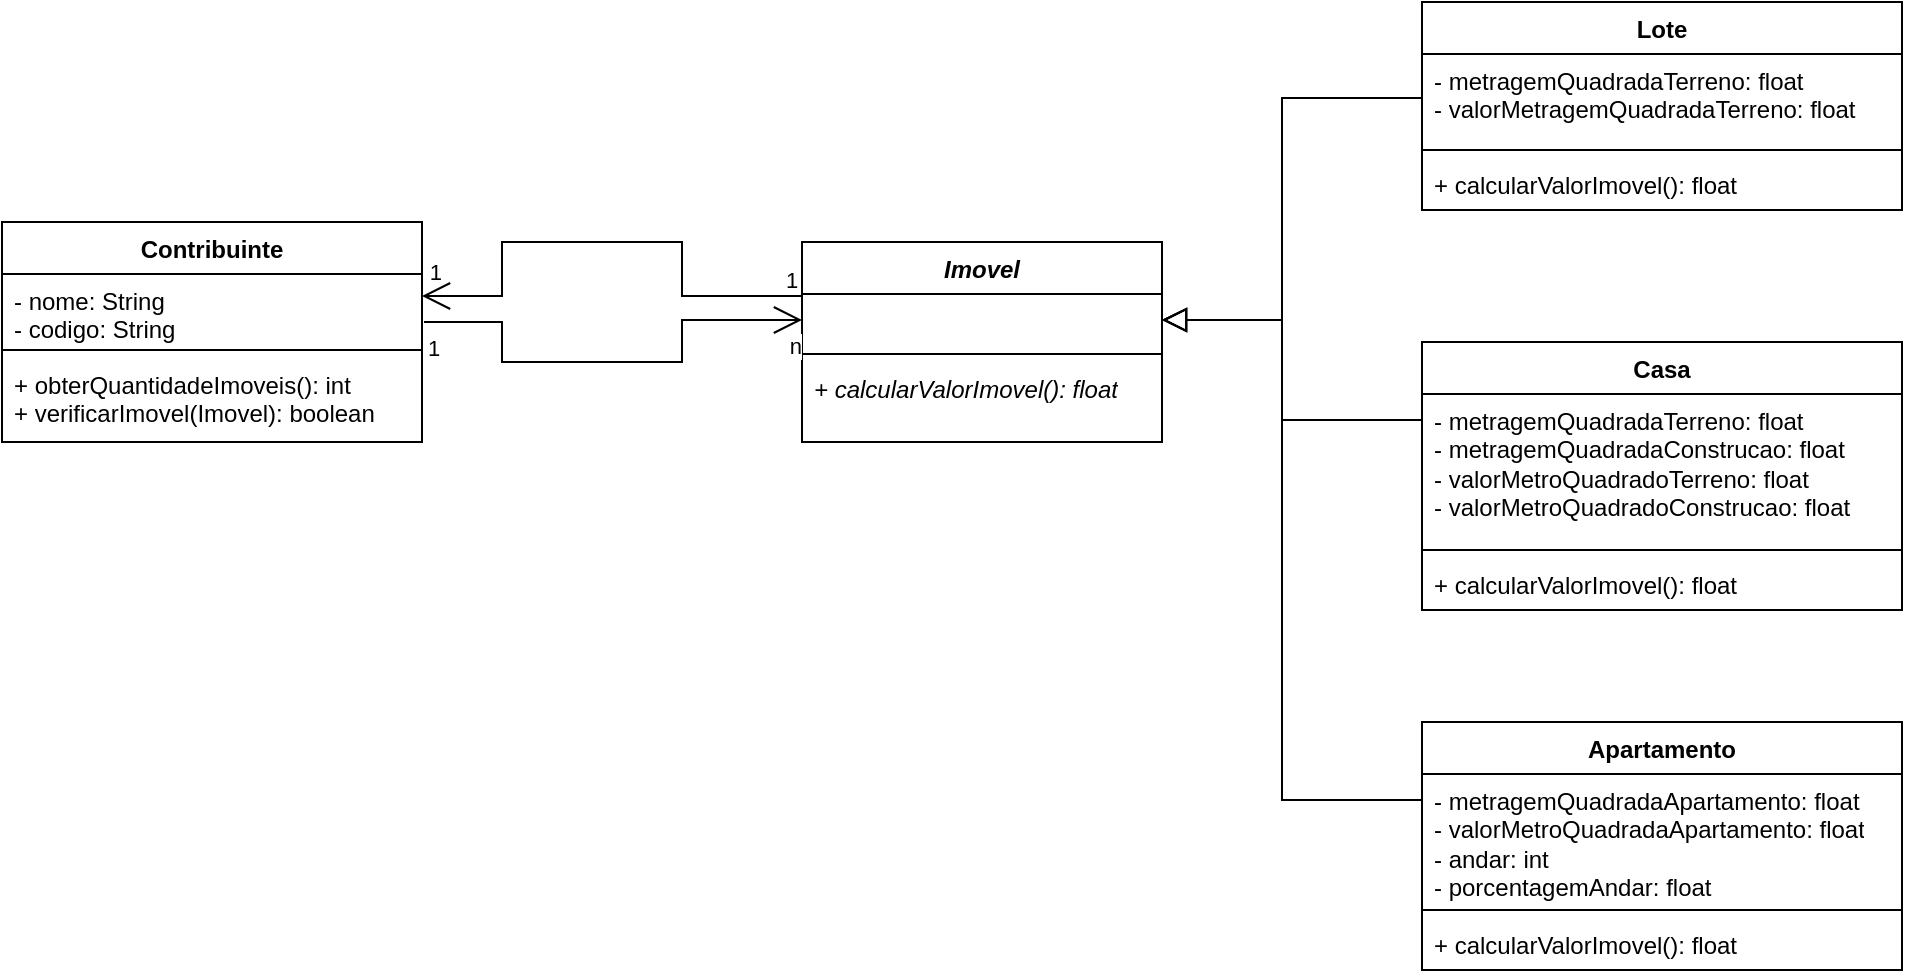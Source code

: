 <mxfile version="28.0.5" pages="9">
  <diagram id="pRoAzP8VBOywIwPjgWRW" name="Ex1">
    <mxGraphModel dx="504" dy="534" grid="1" gridSize="10" guides="1" tooltips="1" connect="1" arrows="1" fold="1" page="1" pageScale="1" pageWidth="827" pageHeight="1169" math="0" shadow="0">
      <root>
        <mxCell id="0" />
        <mxCell id="1" parent="0" />
        <mxCell id="djxJsxMXSHu9uGpB2sSW-1" value="Contribuinte" style="swimlane;fontStyle=1;align=center;verticalAlign=top;childLayout=stackLayout;horizontal=1;startSize=26;horizontalStack=0;resizeParent=1;resizeParentMax=0;resizeLast=0;collapsible=1;marginBottom=0;whiteSpace=wrap;html=1;" parent="1" vertex="1">
          <mxGeometry x="200" y="340" width="210" height="110" as="geometry" />
        </mxCell>
        <mxCell id="djxJsxMXSHu9uGpB2sSW-2" value="- nome: String&lt;div&gt;- codigo: String&lt;/div&gt;" style="text;strokeColor=none;fillColor=none;align=left;verticalAlign=top;spacingLeft=4;spacingRight=4;overflow=hidden;rotatable=0;points=[[0,0.5],[1,0.5]];portConstraint=eastwest;whiteSpace=wrap;html=1;" parent="djxJsxMXSHu9uGpB2sSW-1" vertex="1">
          <mxGeometry y="26" width="210" height="34" as="geometry" />
        </mxCell>
        <mxCell id="djxJsxMXSHu9uGpB2sSW-3" value="" style="line;strokeWidth=1;fillColor=none;align=left;verticalAlign=middle;spacingTop=-1;spacingLeft=3;spacingRight=3;rotatable=0;labelPosition=right;points=[];portConstraint=eastwest;strokeColor=inherit;" parent="djxJsxMXSHu9uGpB2sSW-1" vertex="1">
          <mxGeometry y="60" width="210" height="8" as="geometry" />
        </mxCell>
        <mxCell id="djxJsxMXSHu9uGpB2sSW-4" value="+ obterQuantidadeImoveis(): int&lt;div&gt;+ verificarImovel(Imovel): boolean&lt;/div&gt;" style="text;strokeColor=none;fillColor=none;align=left;verticalAlign=top;spacingLeft=4;spacingRight=4;overflow=hidden;rotatable=0;points=[[0,0.5],[1,0.5]];portConstraint=eastwest;whiteSpace=wrap;html=1;" parent="djxJsxMXSHu9uGpB2sSW-1" vertex="1">
          <mxGeometry y="68" width="210" height="42" as="geometry" />
        </mxCell>
        <mxCell id="djxJsxMXSHu9uGpB2sSW-5" value="&lt;i&gt;Imovel&lt;/i&gt;" style="swimlane;fontStyle=1;align=center;verticalAlign=top;childLayout=stackLayout;horizontal=1;startSize=26;horizontalStack=0;resizeParent=1;resizeParentMax=0;resizeLast=0;collapsible=1;marginBottom=0;whiteSpace=wrap;html=1;" parent="1" vertex="1">
          <mxGeometry x="600" y="350" width="180" height="100" as="geometry" />
        </mxCell>
        <mxCell id="djxJsxMXSHu9uGpB2sSW-6" value="&lt;div&gt;&lt;br&gt;&lt;/div&gt;&lt;div&gt;&lt;br&gt;&lt;/div&gt;" style="text;strokeColor=none;fillColor=none;align=left;verticalAlign=top;spacingLeft=4;spacingRight=4;overflow=hidden;rotatable=0;points=[[0,0.5],[1,0.5]];portConstraint=eastwest;whiteSpace=wrap;html=1;" parent="djxJsxMXSHu9uGpB2sSW-5" vertex="1">
          <mxGeometry y="26" width="180" height="26" as="geometry" />
        </mxCell>
        <mxCell id="djxJsxMXSHu9uGpB2sSW-7" value="" style="line;strokeWidth=1;fillColor=none;align=left;verticalAlign=middle;spacingTop=-1;spacingLeft=3;spacingRight=3;rotatable=0;labelPosition=right;points=[];portConstraint=eastwest;strokeColor=inherit;" parent="djxJsxMXSHu9uGpB2sSW-5" vertex="1">
          <mxGeometry y="52" width="180" height="8" as="geometry" />
        </mxCell>
        <mxCell id="djxJsxMXSHu9uGpB2sSW-8" value="&lt;i&gt;+ calcularValorImovel(): float&lt;/i&gt;" style="text;strokeColor=none;fillColor=none;align=left;verticalAlign=top;spacingLeft=4;spacingRight=4;overflow=hidden;rotatable=0;points=[[0,0.5],[1,0.5]];portConstraint=eastwest;whiteSpace=wrap;html=1;" parent="djxJsxMXSHu9uGpB2sSW-5" vertex="1">
          <mxGeometry y="60" width="180" height="40" as="geometry" />
        </mxCell>
        <mxCell id="djxJsxMXSHu9uGpB2sSW-9" value="Lote" style="swimlane;fontStyle=1;align=center;verticalAlign=top;childLayout=stackLayout;horizontal=1;startSize=26;horizontalStack=0;resizeParent=1;resizeParentMax=0;resizeLast=0;collapsible=1;marginBottom=0;whiteSpace=wrap;html=1;" parent="1" vertex="1">
          <mxGeometry x="910" y="230" width="240" height="104" as="geometry" />
        </mxCell>
        <mxCell id="djxJsxMXSHu9uGpB2sSW-10" value="- metragemQuadradaTerreno: float&lt;div&gt;- valorMetragemQuadradaTerreno: float&lt;/div&gt;" style="text;strokeColor=none;fillColor=none;align=left;verticalAlign=top;spacingLeft=4;spacingRight=4;overflow=hidden;rotatable=0;points=[[0,0.5],[1,0.5]];portConstraint=eastwest;whiteSpace=wrap;html=1;" parent="djxJsxMXSHu9uGpB2sSW-9" vertex="1">
          <mxGeometry y="26" width="240" height="44" as="geometry" />
        </mxCell>
        <mxCell id="djxJsxMXSHu9uGpB2sSW-11" value="" style="line;strokeWidth=1;fillColor=none;align=left;verticalAlign=middle;spacingTop=-1;spacingLeft=3;spacingRight=3;rotatable=0;labelPosition=right;points=[];portConstraint=eastwest;strokeColor=inherit;" parent="djxJsxMXSHu9uGpB2sSW-9" vertex="1">
          <mxGeometry y="70" width="240" height="8" as="geometry" />
        </mxCell>
        <mxCell id="djxJsxMXSHu9uGpB2sSW-12" value="&lt;span style=&quot;font-style: normal;&quot;&gt;+ calcularValorImovel(): float&lt;/span&gt;" style="text;strokeColor=none;fillColor=none;align=left;verticalAlign=top;spacingLeft=4;spacingRight=4;overflow=hidden;rotatable=0;points=[[0,0.5],[1,0.5]];portConstraint=eastwest;whiteSpace=wrap;html=1;fontStyle=2" parent="djxJsxMXSHu9uGpB2sSW-9" vertex="1">
          <mxGeometry y="78" width="240" height="26" as="geometry" />
        </mxCell>
        <mxCell id="djxJsxMXSHu9uGpB2sSW-13" value="Casa" style="swimlane;fontStyle=1;align=center;verticalAlign=top;childLayout=stackLayout;horizontal=1;startSize=26;horizontalStack=0;resizeParent=1;resizeParentMax=0;resizeLast=0;collapsible=1;marginBottom=0;whiteSpace=wrap;html=1;" parent="1" vertex="1">
          <mxGeometry x="910" y="400" width="240" height="134" as="geometry" />
        </mxCell>
        <mxCell id="djxJsxMXSHu9uGpB2sSW-14" value="- metragemQuadradaTerreno: float&lt;div&gt;- metragemQuadradaConstrucao: float&lt;/div&gt;&lt;div&gt;- valorMetroQuadradoTerreno: float&lt;/div&gt;&lt;div&gt;- valorMetroQuadradoConstrucao: float&lt;/div&gt;" style="text;strokeColor=none;fillColor=none;align=left;verticalAlign=top;spacingLeft=4;spacingRight=4;overflow=hidden;rotatable=0;points=[[0,0.5],[1,0.5]];portConstraint=eastwest;whiteSpace=wrap;html=1;" parent="djxJsxMXSHu9uGpB2sSW-13" vertex="1">
          <mxGeometry y="26" width="240" height="74" as="geometry" />
        </mxCell>
        <mxCell id="djxJsxMXSHu9uGpB2sSW-15" value="" style="line;strokeWidth=1;fillColor=none;align=left;verticalAlign=middle;spacingTop=-1;spacingLeft=3;spacingRight=3;rotatable=0;labelPosition=right;points=[];portConstraint=eastwest;strokeColor=inherit;" parent="djxJsxMXSHu9uGpB2sSW-13" vertex="1">
          <mxGeometry y="100" width="240" height="8" as="geometry" />
        </mxCell>
        <mxCell id="djxJsxMXSHu9uGpB2sSW-16" value="+ calcularValorImovel(): float" style="text;strokeColor=none;fillColor=none;align=left;verticalAlign=top;spacingLeft=4;spacingRight=4;overflow=hidden;rotatable=0;points=[[0,0.5],[1,0.5]];portConstraint=eastwest;whiteSpace=wrap;html=1;" parent="djxJsxMXSHu9uGpB2sSW-13" vertex="1">
          <mxGeometry y="108" width="240" height="26" as="geometry" />
        </mxCell>
        <mxCell id="djxJsxMXSHu9uGpB2sSW-17" value="Apartamento" style="swimlane;fontStyle=1;align=center;verticalAlign=top;childLayout=stackLayout;horizontal=1;startSize=26;horizontalStack=0;resizeParent=1;resizeParentMax=0;resizeLast=0;collapsible=1;marginBottom=0;whiteSpace=wrap;html=1;" parent="1" vertex="1">
          <mxGeometry x="910" y="590" width="240" height="124" as="geometry" />
        </mxCell>
        <mxCell id="djxJsxMXSHu9uGpB2sSW-18" value="- metragemQuadradaApartamento: float&lt;div&gt;- valorMetroQuadradaApartamento: float&lt;/div&gt;&lt;div&gt;- andar: int&lt;/div&gt;&lt;div&gt;- porcentagemAndar: float&lt;/div&gt;" style="text;strokeColor=none;fillColor=none;align=left;verticalAlign=top;spacingLeft=4;spacingRight=4;overflow=hidden;rotatable=0;points=[[0,0.5],[1,0.5]];portConstraint=eastwest;whiteSpace=wrap;html=1;" parent="djxJsxMXSHu9uGpB2sSW-17" vertex="1">
          <mxGeometry y="26" width="240" height="64" as="geometry" />
        </mxCell>
        <mxCell id="djxJsxMXSHu9uGpB2sSW-19" value="" style="line;strokeWidth=1;fillColor=none;align=left;verticalAlign=middle;spacingTop=-1;spacingLeft=3;spacingRight=3;rotatable=0;labelPosition=right;points=[];portConstraint=eastwest;strokeColor=inherit;" parent="djxJsxMXSHu9uGpB2sSW-17" vertex="1">
          <mxGeometry y="90" width="240" height="8" as="geometry" />
        </mxCell>
        <mxCell id="djxJsxMXSHu9uGpB2sSW-20" value="+ calcularValorImovel(): float" style="text;strokeColor=none;fillColor=none;align=left;verticalAlign=top;spacingLeft=4;spacingRight=4;overflow=hidden;rotatable=0;points=[[0,0.5],[1,0.5]];portConstraint=eastwest;whiteSpace=wrap;html=1;" parent="djxJsxMXSHu9uGpB2sSW-17" vertex="1">
          <mxGeometry y="98" width="240" height="26" as="geometry" />
        </mxCell>
        <mxCell id="djxJsxMXSHu9uGpB2sSW-21" style="edgeStyle=orthogonalEdgeStyle;rounded=0;orthogonalLoop=1;jettySize=auto;html=1;exitX=0;exitY=0.5;exitDx=0;exitDy=0;entryX=1;entryY=0.5;entryDx=0;entryDy=0;endArrow=block;endFill=0;strokeWidth=1;endSize=10;" parent="1" source="djxJsxMXSHu9uGpB2sSW-10" target="djxJsxMXSHu9uGpB2sSW-6" edge="1">
          <mxGeometry relative="1" as="geometry">
            <Array as="points">
              <mxPoint x="840" y="278" />
              <mxPoint x="840" y="389" />
            </Array>
          </mxGeometry>
        </mxCell>
        <mxCell id="djxJsxMXSHu9uGpB2sSW-22" style="edgeStyle=orthogonalEdgeStyle;rounded=0;orthogonalLoop=1;jettySize=auto;html=1;exitX=0;exitY=0.5;exitDx=0;exitDy=0;entryX=1;entryY=0.5;entryDx=0;entryDy=0;strokeColor=default;align=center;verticalAlign=middle;fontFamily=Helvetica;fontSize=11;fontColor=default;labelBackgroundColor=default;endArrow=block;endFill=0;endSize=10;" parent="1" source="djxJsxMXSHu9uGpB2sSW-18" target="djxJsxMXSHu9uGpB2sSW-6" edge="1">
          <mxGeometry relative="1" as="geometry">
            <Array as="points">
              <mxPoint x="840" y="629" />
              <mxPoint x="840" y="389" />
            </Array>
          </mxGeometry>
        </mxCell>
        <mxCell id="djxJsxMXSHu9uGpB2sSW-23" value="" style="endArrow=open;html=1;endSize=12;startArrow=none;startSize=14;startFill=0;edgeStyle=orthogonalEdgeStyle;rounded=0;entryX=0;entryY=0.5;entryDx=0;entryDy=0;" parent="1" target="djxJsxMXSHu9uGpB2sSW-6" edge="1">
          <mxGeometry relative="1" as="geometry">
            <mxPoint x="411" y="390" as="sourcePoint" />
            <mxPoint x="610" y="490" as="targetPoint" />
            <Array as="points">
              <mxPoint x="411" y="390" />
              <mxPoint x="450" y="390" />
              <mxPoint x="450" y="410" />
              <mxPoint x="540" y="410" />
              <mxPoint x="540" y="389" />
            </Array>
          </mxGeometry>
        </mxCell>
        <mxCell id="djxJsxMXSHu9uGpB2sSW-24" value="1" style="edgeLabel;resizable=0;html=1;align=left;verticalAlign=top;" parent="djxJsxMXSHu9uGpB2sSW-23" connectable="0" vertex="1">
          <mxGeometry x="-1" relative="1" as="geometry" />
        </mxCell>
        <mxCell id="djxJsxMXSHu9uGpB2sSW-25" value="n" style="edgeLabel;resizable=0;html=1;align=right;verticalAlign=top;" parent="djxJsxMXSHu9uGpB2sSW-23" connectable="0" vertex="1">
          <mxGeometry x="1" relative="1" as="geometry" />
        </mxCell>
        <mxCell id="djxJsxMXSHu9uGpB2sSW-26" value="" style="endArrow=open;html=1;endSize=12;startArrow=none;startSize=14;startFill=0;edgeStyle=orthogonalEdgeStyle;rounded=0;" parent="1" edge="1">
          <mxGeometry relative="1" as="geometry">
            <mxPoint x="600" y="377" as="sourcePoint" />
            <mxPoint x="410" y="377" as="targetPoint" />
            <Array as="points">
              <mxPoint x="540" y="377" />
              <mxPoint x="540" y="350" />
              <mxPoint x="450" y="350" />
              <mxPoint x="450" y="377" />
              <mxPoint x="410" y="377" />
            </Array>
          </mxGeometry>
        </mxCell>
        <mxCell id="djxJsxMXSHu9uGpB2sSW-27" value="1" style="edgeLabel;resizable=0;html=1;align=left;verticalAlign=top;" parent="djxJsxMXSHu9uGpB2sSW-26" connectable="0" vertex="1">
          <mxGeometry x="-1" relative="1" as="geometry">
            <mxPoint x="-10" y="-21" as="offset" />
          </mxGeometry>
        </mxCell>
        <mxCell id="djxJsxMXSHu9uGpB2sSW-28" value="1" style="edgeLabel;resizable=0;html=1;align=right;verticalAlign=top;" parent="djxJsxMXSHu9uGpB2sSW-26" connectable="0" vertex="1">
          <mxGeometry x="1" relative="1" as="geometry">
            <mxPoint x="10" y="-25" as="offset" />
          </mxGeometry>
        </mxCell>
        <mxCell id="djxJsxMXSHu9uGpB2sSW-29" style="edgeStyle=orthogonalEdgeStyle;rounded=0;orthogonalLoop=1;jettySize=auto;html=1;exitX=0;exitY=0.5;exitDx=0;exitDy=0;strokeColor=default;align=center;verticalAlign=middle;fontFamily=Helvetica;fontSize=11;fontColor=default;labelBackgroundColor=default;endArrow=block;endFill=0;endSize=10;entryX=1;entryY=0.5;entryDx=0;entryDy=0;" parent="1" source="djxJsxMXSHu9uGpB2sSW-14" target="djxJsxMXSHu9uGpB2sSW-6" edge="1">
          <mxGeometry relative="1" as="geometry">
            <mxPoint x="810" y="400" as="targetPoint" />
            <Array as="points">
              <mxPoint x="840" y="439" />
              <mxPoint x="840" y="389" />
            </Array>
          </mxGeometry>
        </mxCell>
      </root>
    </mxGraphModel>
  </diagram>
  <diagram id="dh2UQmQ4mS0DbYvfEqdE" name="Ex2">
    <mxGraphModel dx="480" dy="509" grid="1" gridSize="10" guides="1" tooltips="1" connect="1" arrows="1" fold="1" page="1" pageScale="1" pageWidth="827" pageHeight="1169" math="0" shadow="0">
      <root>
        <mxCell id="0" />
        <mxCell id="1" parent="0" />
        <mxCell id="mXpSNiZYT42-WYKRjLal-1" value="Cliente" style="swimlane;fontStyle=1;align=center;verticalAlign=top;childLayout=stackLayout;horizontal=1;startSize=26;horizontalStack=0;resizeParent=1;resizeParentMax=0;resizeLast=0;collapsible=1;marginBottom=0;whiteSpace=wrap;html=1;" parent="1" vertex="1">
          <mxGeometry x="210" y="310" width="210" height="100" as="geometry" />
        </mxCell>
        <mxCell id="mXpSNiZYT42-WYKRjLal-2" value="- nome: String&lt;div&gt;- codigo: String&lt;/div&gt;" style="text;strokeColor=none;fillColor=none;align=left;verticalAlign=top;spacingLeft=4;spacingRight=4;overflow=hidden;rotatable=0;points=[[0,0.5],[1,0.5]];portConstraint=eastwest;whiteSpace=wrap;html=1;" parent="mXpSNiZYT42-WYKRjLal-1" vertex="1">
          <mxGeometry y="26" width="210" height="34" as="geometry" />
        </mxCell>
        <mxCell id="mXpSNiZYT42-WYKRjLal-3" value="" style="line;strokeWidth=1;fillColor=none;align=left;verticalAlign=middle;spacingTop=-1;spacingLeft=3;spacingRight=3;rotatable=0;labelPosition=right;points=[];portConstraint=eastwest;strokeColor=inherit;" parent="mXpSNiZYT42-WYKRjLal-1" vertex="1">
          <mxGeometry y="60" width="210" height="8" as="geometry" />
        </mxCell>
        <mxCell id="mXpSNiZYT42-WYKRjLal-4" value="+ numeroDeContas(): int&lt;span style=&quot;background-color: transparent; color: light-dark(rgb(0, 0, 0), rgb(255, 255, 255));&quot;&gt;&amp;nbsp;&lt;/span&gt;" style="text;strokeColor=none;fillColor=none;align=left;verticalAlign=top;spacingLeft=4;spacingRight=4;overflow=hidden;rotatable=0;points=[[0,0.5],[1,0.5]];portConstraint=eastwest;whiteSpace=wrap;html=1;" parent="mXpSNiZYT42-WYKRjLal-1" vertex="1">
          <mxGeometry y="68" width="210" height="32" as="geometry" />
        </mxCell>
        <mxCell id="mXpSNiZYT42-WYKRjLal-5" value="&lt;i&gt;ContaBancaria&lt;/i&gt;" style="swimlane;fontStyle=1;align=center;verticalAlign=top;childLayout=stackLayout;horizontal=1;startSize=26;horizontalStack=0;resizeParent=1;resizeParentMax=0;resizeLast=0;collapsible=1;marginBottom=0;whiteSpace=wrap;html=1;" parent="1" vertex="1">
          <mxGeometry x="629" y="310" width="190" height="100" as="geometry" />
        </mxCell>
        <mxCell id="mXpSNiZYT42-WYKRjLal-6" value="- numeroConta: int&lt;div&gt;- saldo: float&lt;/div&gt;" style="text;strokeColor=none;fillColor=none;align=left;verticalAlign=top;spacingLeft=4;spacingRight=4;overflow=hidden;rotatable=0;points=[[0,0.5],[1,0.5]];portConstraint=eastwest;whiteSpace=wrap;html=1;" parent="mXpSNiZYT42-WYKRjLal-5" vertex="1">
          <mxGeometry y="26" width="190" height="34" as="geometry" />
        </mxCell>
        <mxCell id="mXpSNiZYT42-WYKRjLal-7" value="" style="line;strokeWidth=1;fillColor=none;align=left;verticalAlign=middle;spacingTop=-1;spacingLeft=3;spacingRight=3;rotatable=0;labelPosition=right;points=[];portConstraint=eastwest;strokeColor=inherit;" parent="mXpSNiZYT42-WYKRjLal-5" vertex="1">
          <mxGeometry y="60" width="190" height="8" as="geometry" />
        </mxCell>
        <mxCell id="mXpSNiZYT42-WYKRjLal-8" value="&lt;i&gt;+ calcularSaldoDisponivel(): float&lt;/i&gt;" style="text;strokeColor=none;fillColor=none;align=left;verticalAlign=top;spacingLeft=4;spacingRight=4;overflow=hidden;rotatable=0;points=[[0,0.5],[1,0.5]];portConstraint=eastwest;whiteSpace=wrap;html=1;" parent="mXpSNiZYT42-WYKRjLal-5" vertex="1">
          <mxGeometry y="68" width="190" height="32" as="geometry" />
        </mxCell>
        <mxCell id="mXpSNiZYT42-WYKRjLal-12" value="Conta Corrente Especial" style="swimlane;fontStyle=1;align=center;verticalAlign=top;childLayout=stackLayout;horizontal=1;startSize=26;horizontalStack=0;resizeParent=1;resizeParentMax=0;resizeLast=0;collapsible=1;marginBottom=0;whiteSpace=wrap;html=1;" parent="1" vertex="1">
          <mxGeometry x="940" y="298" width="240" height="110" as="geometry" />
        </mxCell>
        <mxCell id="mXpSNiZYT42-WYKRjLal-13" value="&lt;div&gt;- valorLimiteCredito: float&lt;/div&gt;" style="text;strokeColor=none;fillColor=none;align=left;verticalAlign=top;spacingLeft=4;spacingRight=4;overflow=hidden;rotatable=0;points=[[0,0.5],[1,0.5]];portConstraint=eastwest;whiteSpace=wrap;html=1;" parent="mXpSNiZYT42-WYKRjLal-12" vertex="1">
          <mxGeometry y="26" width="240" height="34" as="geometry" />
        </mxCell>
        <mxCell id="mXpSNiZYT42-WYKRjLal-14" value="" style="line;strokeWidth=1;fillColor=none;align=left;verticalAlign=middle;spacingTop=-1;spacingLeft=3;spacingRight=3;rotatable=0;labelPosition=right;points=[];portConstraint=eastwest;strokeColor=inherit;" parent="mXpSNiZYT42-WYKRjLal-12" vertex="1">
          <mxGeometry y="60" width="240" height="8" as="geometry" />
        </mxCell>
        <mxCell id="mXpSNiZYT42-WYKRjLal-15" value="+ obterValorLimiteCredito(): float&lt;div&gt;+ calcularSaldoDisponivel(): float&lt;/div&gt;" style="text;strokeColor=none;fillColor=none;align=left;verticalAlign=top;spacingLeft=4;spacingRight=4;overflow=hidden;rotatable=0;points=[[0,0.5],[1,0.5]];portConstraint=eastwest;whiteSpace=wrap;html=1;fontStyle=0" parent="mXpSNiZYT42-WYKRjLal-12" vertex="1">
          <mxGeometry y="68" width="240" height="42" as="geometry" />
        </mxCell>
        <mxCell id="mXpSNiZYT42-WYKRjLal-19" style="edgeStyle=orthogonalEdgeStyle;rounded=0;orthogonalLoop=1;jettySize=auto;html=1;exitX=0;exitY=0.5;exitDx=0;exitDy=0;entryX=1;entryY=0.5;entryDx=0;entryDy=0;endArrow=block;endFill=0;strokeWidth=1;endSize=10;" parent="1" source="670DEmx0lPu4fXoekPAT-3" target="mXpSNiZYT42-WYKRjLal-6" edge="1">
          <mxGeometry relative="1" as="geometry">
            <Array as="points">
              <mxPoint x="870" y="203" />
              <mxPoint x="870" y="350" />
              <mxPoint x="830" y="350" />
              <mxPoint x="830" y="353" />
            </Array>
            <mxPoint x="940" y="223" as="sourcePoint" />
          </mxGeometry>
        </mxCell>
        <mxCell id="mXpSNiZYT42-WYKRjLal-20" style="edgeStyle=orthogonalEdgeStyle;rounded=0;orthogonalLoop=1;jettySize=auto;html=1;exitX=-0.006;exitY=0.89;exitDx=0;exitDy=0;entryX=1;entryY=0.5;entryDx=0;entryDy=0;strokeColor=default;align=center;verticalAlign=middle;fontFamily=Helvetica;fontSize=11;fontColor=default;labelBackgroundColor=default;endArrow=block;endFill=0;endSize=10;exitPerimeter=0;" parent="1" source="670DEmx0lPu4fXoekPAT-20" target="mXpSNiZYT42-WYKRjLal-6" edge="1">
          <mxGeometry relative="1" as="geometry">
            <Array as="points">
              <mxPoint x="870" y="559" />
              <mxPoint x="870" y="350" />
              <mxPoint x="830" y="350" />
              <mxPoint x="830" y="353" />
            </Array>
            <mxPoint x="940" y="563" as="sourcePoint" />
          </mxGeometry>
        </mxCell>
        <mxCell id="mXpSNiZYT42-WYKRjLal-21" value="" style="endArrow=open;html=1;endSize=12;startArrow=none;startSize=14;startFill=0;edgeStyle=orthogonalEdgeStyle;rounded=0;exitX=0.999;exitY=0.741;exitDx=0;exitDy=0;exitPerimeter=0;entryX=0.005;entryY=0.706;entryDx=0;entryDy=0;entryPerimeter=0;" parent="1" source="mXpSNiZYT42-WYKRjLal-2" target="mXpSNiZYT42-WYKRjLal-6" edge="1">
          <mxGeometry relative="1" as="geometry">
            <mxPoint x="441" y="320" as="sourcePoint" />
            <mxPoint x="610" y="370" as="targetPoint" />
            <Array as="points">
              <mxPoint x="420" y="360" />
              <mxPoint x="470" y="360" />
              <mxPoint x="470" y="380" />
              <mxPoint x="570" y="380" />
              <mxPoint x="570" y="360" />
            </Array>
          </mxGeometry>
        </mxCell>
        <mxCell id="mXpSNiZYT42-WYKRjLal-22" value="1" style="edgeLabel;resizable=0;html=1;align=left;verticalAlign=top;" parent="mXpSNiZYT42-WYKRjLal-21" connectable="0" vertex="1">
          <mxGeometry x="-1" relative="1" as="geometry" />
        </mxCell>
        <mxCell id="mXpSNiZYT42-WYKRjLal-23" value="n" style="edgeLabel;resizable=0;html=1;align=right;verticalAlign=top;" parent="mXpSNiZYT42-WYKRjLal-21" connectable="0" vertex="1">
          <mxGeometry x="1" relative="1" as="geometry" />
        </mxCell>
        <mxCell id="mXpSNiZYT42-WYKRjLal-24" value="" style="endArrow=open;html=1;endSize=12;startArrow=none;startSize=14;startFill=0;edgeStyle=orthogonalEdgeStyle;rounded=0;entryX=0.997;entryY=0.288;entryDx=0;entryDy=0;entryPerimeter=0;exitX=-0.005;exitY=0.239;exitDx=0;exitDy=0;exitPerimeter=0;" parent="1" source="mXpSNiZYT42-WYKRjLal-6" target="mXpSNiZYT42-WYKRjLal-2" edge="1">
          <mxGeometry relative="1" as="geometry">
            <mxPoint x="630" y="307" as="sourcePoint" />
            <mxPoint x="440" y="307" as="targetPoint" />
            <Array as="points">
              <mxPoint x="570" y="342" />
              <mxPoint x="570" y="320" />
              <mxPoint x="470" y="320" />
              <mxPoint x="470" y="346" />
            </Array>
          </mxGeometry>
        </mxCell>
        <mxCell id="mXpSNiZYT42-WYKRjLal-25" value="1" style="edgeLabel;resizable=0;html=1;align=left;verticalAlign=top;" parent="mXpSNiZYT42-WYKRjLal-24" connectable="0" vertex="1">
          <mxGeometry x="-1" relative="1" as="geometry">
            <mxPoint x="-10" y="-21" as="offset" />
          </mxGeometry>
        </mxCell>
        <mxCell id="mXpSNiZYT42-WYKRjLal-26" value="1" style="edgeLabel;resizable=0;html=1;align=right;verticalAlign=top;" parent="mXpSNiZYT42-WYKRjLal-24" connectable="0" vertex="1">
          <mxGeometry x="1" relative="1" as="geometry">
            <mxPoint x="10" y="-25" as="offset" />
          </mxGeometry>
        </mxCell>
        <mxCell id="mXpSNiZYT42-WYKRjLal-27" style="edgeStyle=orthogonalEdgeStyle;rounded=0;orthogonalLoop=1;jettySize=auto;html=1;exitX=-0.006;exitY=0.342;exitDx=0;exitDy=0;strokeColor=default;align=center;verticalAlign=middle;fontFamily=Helvetica;fontSize=11;fontColor=default;labelBackgroundColor=default;endArrow=block;endFill=0;endSize=10;exitPerimeter=0;" parent="1" source="mXpSNiZYT42-WYKRjLal-13" target="mXpSNiZYT42-WYKRjLal-6" edge="1">
          <mxGeometry relative="1" as="geometry">
            <mxPoint x="820" y="390" as="targetPoint" />
            <Array as="points">
              <mxPoint x="850" y="350" />
              <mxPoint x="850" y="350" />
            </Array>
          </mxGeometry>
        </mxCell>
        <mxCell id="670DEmx0lPu4fXoekPAT-2" value="Conta Corrente Normal" style="swimlane;fontStyle=1;align=center;verticalAlign=top;childLayout=stackLayout;horizontal=1;startSize=26;horizontalStack=0;resizeParent=1;resizeParentMax=0;resizeLast=0;collapsible=1;marginBottom=0;whiteSpace=wrap;html=1;" vertex="1" parent="1">
          <mxGeometry x="940" y="160" width="240" height="110" as="geometry" />
        </mxCell>
        <mxCell id="670DEmx0lPu4fXoekPAT-3" value="&lt;div&gt;&lt;br&gt;&lt;/div&gt;&lt;div&gt;&lt;br&gt;&lt;/div&gt;" style="text;strokeColor=none;fillColor=none;align=left;verticalAlign=top;spacingLeft=4;spacingRight=4;overflow=hidden;rotatable=0;points=[[0,0.5],[1,0.5]];portConstraint=eastwest;whiteSpace=wrap;html=1;" vertex="1" parent="670DEmx0lPu4fXoekPAT-2">
          <mxGeometry y="26" width="240" height="34" as="geometry" />
        </mxCell>
        <mxCell id="670DEmx0lPu4fXoekPAT-4" value="" style="line;strokeWidth=1;fillColor=none;align=left;verticalAlign=middle;spacingTop=-1;spacingLeft=3;spacingRight=3;rotatable=0;labelPosition=right;points=[];portConstraint=eastwest;strokeColor=inherit;" vertex="1" parent="670DEmx0lPu4fXoekPAT-2">
          <mxGeometry y="60" width="240" height="8" as="geometry" />
        </mxCell>
        <mxCell id="670DEmx0lPu4fXoekPAT-5" value="&lt;div&gt;+ calcularSaldoDisponivel(): float&lt;/div&gt;" style="text;strokeColor=none;fillColor=none;align=left;verticalAlign=top;spacingLeft=4;spacingRight=4;overflow=hidden;rotatable=0;points=[[0,0.5],[1,0.5]];portConstraint=eastwest;whiteSpace=wrap;html=1;" vertex="1" parent="670DEmx0lPu4fXoekPAT-2">
          <mxGeometry y="68" width="240" height="42" as="geometry" />
        </mxCell>
        <mxCell id="670DEmx0lPu4fXoekPAT-19" value="Conta Poupanca" style="swimlane;fontStyle=1;align=center;verticalAlign=top;childLayout=stackLayout;horizontal=1;startSize=26;horizontalStack=0;resizeParent=1;resizeParentMax=0;resizeLast=0;collapsible=1;marginBottom=0;whiteSpace=wrap;html=1;" vertex="1" parent="1">
          <mxGeometry x="940" y="510" width="240" height="86" as="geometry" />
        </mxCell>
        <mxCell id="670DEmx0lPu4fXoekPAT-20" value="&lt;div&gt;&lt;br&gt;&lt;/div&gt;&lt;div&gt;&lt;br&gt;&lt;/div&gt;" style="text;strokeColor=none;fillColor=none;align=left;verticalAlign=top;spacingLeft=4;spacingRight=4;overflow=hidden;rotatable=0;points=[[0,0.5],[1,0.5]];portConstraint=eastwest;whiteSpace=wrap;html=1;" vertex="1" parent="670DEmx0lPu4fXoekPAT-19">
          <mxGeometry y="26" width="240" height="26" as="geometry" />
        </mxCell>
        <mxCell id="670DEmx0lPu4fXoekPAT-21" value="" style="line;strokeWidth=1;fillColor=none;align=left;verticalAlign=middle;spacingTop=-1;spacingLeft=3;spacingRight=3;rotatable=0;labelPosition=right;points=[];portConstraint=eastwest;strokeColor=inherit;" vertex="1" parent="670DEmx0lPu4fXoekPAT-19">
          <mxGeometry y="52" width="240" height="8" as="geometry" />
        </mxCell>
        <mxCell id="670DEmx0lPu4fXoekPAT-22" value="&lt;div&gt;+ calcularSaldoDisponivel(): float&lt;/div&gt;" style="text;strokeColor=none;fillColor=none;align=left;verticalAlign=top;spacingLeft=4;spacingRight=4;overflow=hidden;rotatable=0;points=[[0,0.5],[1,0.5]];portConstraint=eastwest;whiteSpace=wrap;html=1;" vertex="1" parent="670DEmx0lPu4fXoekPAT-19">
          <mxGeometry y="60" width="240" height="26" as="geometry" />
        </mxCell>
      </root>
    </mxGraphModel>
  </diagram>
  <diagram id="qkW8Na4T3P45oYrXKOZ2" name="Ex3">
    <mxGraphModel dx="504" dy="534" grid="1" gridSize="10" guides="1" tooltips="1" connect="1" arrows="1" fold="1" page="1" pageScale="1" pageWidth="827" pageHeight="1169" math="0" shadow="0">
      <root>
        <mxCell id="0" />
        <mxCell id="1" parent="0" />
        <mxCell id="E8rT3qTNyQLjp-ZdMwna-1" value="Hospede" style="swimlane;fontStyle=1;align=center;verticalAlign=top;childLayout=stackLayout;horizontal=1;startSize=26;horizontalStack=0;resizeParent=1;resizeParentMax=0;resizeLast=0;collapsible=1;marginBottom=0;whiteSpace=wrap;html=1;" parent="1" vertex="1">
          <mxGeometry x="220" y="370" width="210" height="100" as="geometry" />
        </mxCell>
        <mxCell id="E8rT3qTNyQLjp-ZdMwna-2" value="- nome: String&lt;div&gt;- codigo: int&lt;/div&gt;" style="text;strokeColor=none;fillColor=none;align=left;verticalAlign=top;spacingLeft=4;spacingRight=4;overflow=hidden;rotatable=0;points=[[0,0.5],[1,0.5]];portConstraint=eastwest;whiteSpace=wrap;html=1;" parent="E8rT3qTNyQLjp-ZdMwna-1" vertex="1">
          <mxGeometry y="26" width="210" height="34" as="geometry" />
        </mxCell>
        <mxCell id="E8rT3qTNyQLjp-ZdMwna-3" value="" style="line;strokeWidth=1;fillColor=none;align=left;verticalAlign=middle;spacingTop=-1;spacingLeft=3;spacingRight=3;rotatable=0;labelPosition=right;points=[];portConstraint=eastwest;strokeColor=inherit;" parent="E8rT3qTNyQLjp-ZdMwna-1" vertex="1">
          <mxGeometry y="60" width="210" height="8" as="geometry" />
        </mxCell>
        <mxCell id="E8rT3qTNyQLjp-ZdMwna-4" value="+ consultarReservas(): int&lt;span style=&quot;background-color: transparent; color: light-dark(rgb(0, 0, 0), rgb(255, 255, 255));&quot;&gt;&amp;nbsp;&lt;/span&gt;" style="text;strokeColor=none;fillColor=none;align=left;verticalAlign=top;spacingLeft=4;spacingRight=4;overflow=hidden;rotatable=0;points=[[0,0.5],[1,0.5]];portConstraint=eastwest;whiteSpace=wrap;html=1;" parent="E8rT3qTNyQLjp-ZdMwna-1" vertex="1">
          <mxGeometry y="68" width="210" height="32" as="geometry" />
        </mxCell>
        <mxCell id="E8rT3qTNyQLjp-ZdMwna-5" value="&lt;i&gt;Reserva&lt;/i&gt;" style="swimlane;fontStyle=1;align=center;verticalAlign=top;childLayout=stackLayout;horizontal=1;startSize=26;horizontalStack=0;resizeParent=1;resizeParentMax=0;resizeLast=0;collapsible=1;marginBottom=0;whiteSpace=wrap;html=1;" parent="1" vertex="1">
          <mxGeometry x="639" y="370" width="190" height="130" as="geometry" />
        </mxCell>
        <mxCell id="E8rT3qTNyQLjp-ZdMwna-6" value="&lt;div&gt;&lt;span style=&quot;background-color: transparent; color: light-dark(rgb(0, 0, 0), rgb(255, 255, 255));&quot;&gt;- diasHospedagem: int&lt;/span&gt;&lt;/div&gt;" style="text;strokeColor=none;fillColor=none;align=left;verticalAlign=top;spacingLeft=4;spacingRight=4;overflow=hidden;rotatable=0;points=[[0,0.5],[1,0.5]];portConstraint=eastwest;whiteSpace=wrap;html=1;" parent="E8rT3qTNyQLjp-ZdMwna-5" vertex="1">
          <mxGeometry y="26" width="190" height="54" as="geometry" />
        </mxCell>
        <mxCell id="E8rT3qTNyQLjp-ZdMwna-7" value="" style="line;strokeWidth=1;fillColor=none;align=left;verticalAlign=middle;spacingTop=-1;spacingLeft=3;spacingRight=3;rotatable=0;labelPosition=right;points=[];portConstraint=eastwest;strokeColor=inherit;" parent="E8rT3qTNyQLjp-ZdMwna-5" vertex="1">
          <mxGeometry y="80" width="190" height="8" as="geometry" />
        </mxCell>
        <mxCell id="E8rT3qTNyQLjp-ZdMwna-8" value="+ getDiasHospedagem(): int&lt;div&gt;&lt;i&gt;+ calcularValorReserva(): float&lt;/i&gt;&lt;/div&gt;" style="text;strokeColor=none;fillColor=none;align=left;verticalAlign=top;spacingLeft=4;spacingRight=4;overflow=hidden;rotatable=0;points=[[0,0.5],[1,0.5]];portConstraint=eastwest;whiteSpace=wrap;html=1;" parent="E8rT3qTNyQLjp-ZdMwna-5" vertex="1">
          <mxGeometry y="88" width="190" height="42" as="geometry" />
        </mxCell>
        <mxCell id="E8rT3qTNyQLjp-ZdMwna-9" value="Reserva Duplo" style="swimlane;fontStyle=1;align=center;verticalAlign=top;childLayout=stackLayout;horizontal=1;startSize=26;horizontalStack=0;resizeParent=1;resizeParentMax=0;resizeLast=0;collapsible=1;marginBottom=0;whiteSpace=wrap;html=1;" parent="1" vertex="1">
          <mxGeometry x="950" y="360" width="240" height="100" as="geometry" />
        </mxCell>
        <mxCell id="E8rT3qTNyQLjp-ZdMwna-10" value="&lt;div&gt;&lt;span style=&quot;background-color: transparent; color: light-dark(rgb(0, 0, 0), rgb(255, 255, 255));&quot;&gt;- numeroRefeicoes: int&lt;/span&gt;&lt;/div&gt;" style="text;strokeColor=none;fillColor=none;align=left;verticalAlign=top;spacingLeft=4;spacingRight=4;overflow=hidden;rotatable=0;points=[[0,0.5],[1,0.5]];portConstraint=eastwest;whiteSpace=wrap;html=1;" parent="E8rT3qTNyQLjp-ZdMwna-9" vertex="1">
          <mxGeometry y="26" width="240" height="34" as="geometry" />
        </mxCell>
        <mxCell id="E8rT3qTNyQLjp-ZdMwna-11" value="" style="line;strokeWidth=1;fillColor=none;align=left;verticalAlign=middle;spacingTop=-1;spacingLeft=3;spacingRight=3;rotatable=0;labelPosition=right;points=[];portConstraint=eastwest;strokeColor=inherit;" parent="E8rT3qTNyQLjp-ZdMwna-9" vertex="1">
          <mxGeometry y="60" width="240" height="8" as="geometry" />
        </mxCell>
        <mxCell id="E8rT3qTNyQLjp-ZdMwna-12" value="+ calcularValorReserva(): float" style="text;strokeColor=none;fillColor=none;align=left;verticalAlign=top;spacingLeft=4;spacingRight=4;overflow=hidden;rotatable=0;points=[[0,0.5],[1,0.5]];portConstraint=eastwest;whiteSpace=wrap;html=1;" parent="E8rT3qTNyQLjp-ZdMwna-9" vertex="1">
          <mxGeometry y="68" width="240" height="32" as="geometry" />
        </mxCell>
        <mxCell id="E8rT3qTNyQLjp-ZdMwna-13" style="edgeStyle=orthogonalEdgeStyle;rounded=0;orthogonalLoop=1;jettySize=auto;html=1;exitX=0;exitY=0.5;exitDx=0;exitDy=0;entryX=0.997;entryY=0.301;entryDx=0;entryDy=0;endArrow=block;endFill=0;strokeWidth=1;endSize=10;entryPerimeter=0;" parent="1" source="E8rT3qTNyQLjp-ZdMwna-23" target="E8rT3qTNyQLjp-ZdMwna-6" edge="1">
          <mxGeometry relative="1" as="geometry">
            <Array as="points">
              <mxPoint x="950" y="268" />
              <mxPoint x="880" y="268" />
              <mxPoint x="880" y="410" />
              <mxPoint x="840" y="410" />
              <mxPoint x="840" y="412" />
            </Array>
            <mxPoint x="950" y="269" as="sourcePoint" />
          </mxGeometry>
        </mxCell>
        <mxCell id="E8rT3qTNyQLjp-ZdMwna-14" style="edgeStyle=orthogonalEdgeStyle;rounded=0;orthogonalLoop=1;jettySize=auto;html=1;exitX=0.002;exitY=1.08;exitDx=0;exitDy=0;strokeColor=default;align=center;verticalAlign=middle;fontFamily=Helvetica;fontSize=11;fontColor=default;labelBackgroundColor=default;endArrow=block;endFill=0;endSize=10;exitPerimeter=0;" parent="1" source="E8rT3qTNyQLjp-ZdMwna-27" edge="1">
          <mxGeometry relative="1" as="geometry">
            <Array as="points">
              <mxPoint x="880" y="624" />
              <mxPoint x="880" y="410" />
            </Array>
            <mxPoint x="950" y="623" as="sourcePoint" />
            <mxPoint x="830" y="410" as="targetPoint" />
          </mxGeometry>
        </mxCell>
        <mxCell id="E8rT3qTNyQLjp-ZdMwna-15" value="" style="endArrow=open;html=1;endSize=12;startArrow=none;startSize=14;startFill=0;edgeStyle=orthogonalEdgeStyle;rounded=0;exitX=0.999;exitY=0.741;exitDx=0;exitDy=0;exitPerimeter=0;entryX=-0.001;entryY=0.441;entryDx=0;entryDy=0;entryPerimeter=0;" parent="1" source="E8rT3qTNyQLjp-ZdMwna-2" target="E8rT3qTNyQLjp-ZdMwna-6" edge="1">
          <mxGeometry relative="1" as="geometry">
            <mxPoint x="451" y="380" as="sourcePoint" />
            <mxPoint x="620" y="430" as="targetPoint" />
            <Array as="points">
              <mxPoint x="430" y="420" />
              <mxPoint x="480" y="420" />
              <mxPoint x="480" y="440" />
              <mxPoint x="580" y="440" />
              <mxPoint x="580" y="420" />
              <mxPoint x="639" y="420" />
            </Array>
          </mxGeometry>
        </mxCell>
        <mxCell id="E8rT3qTNyQLjp-ZdMwna-16" value="1" style="edgeLabel;resizable=0;html=1;align=left;verticalAlign=top;" parent="E8rT3qTNyQLjp-ZdMwna-15" connectable="0" vertex="1">
          <mxGeometry x="-1" relative="1" as="geometry" />
        </mxCell>
        <mxCell id="E8rT3qTNyQLjp-ZdMwna-17" value="n" style="edgeLabel;resizable=0;html=1;align=right;verticalAlign=top;" parent="E8rT3qTNyQLjp-ZdMwna-15" connectable="0" vertex="1">
          <mxGeometry x="1" relative="1" as="geometry" />
        </mxCell>
        <mxCell id="E8rT3qTNyQLjp-ZdMwna-18" value="" style="endArrow=open;html=1;endSize=12;startArrow=none;startSize=14;startFill=0;edgeStyle=orthogonalEdgeStyle;rounded=0;entryX=0.997;entryY=0.288;entryDx=0;entryDy=0;entryPerimeter=0;exitX=-0.005;exitY=0.239;exitDx=0;exitDy=0;exitPerimeter=0;" parent="1" source="E8rT3qTNyQLjp-ZdMwna-6" target="E8rT3qTNyQLjp-ZdMwna-2" edge="1">
          <mxGeometry relative="1" as="geometry">
            <mxPoint x="640" y="367" as="sourcePoint" />
            <mxPoint x="450" y="367" as="targetPoint" />
            <Array as="points">
              <mxPoint x="580" y="402" />
              <mxPoint x="580" y="380" />
              <mxPoint x="480" y="380" />
              <mxPoint x="480" y="406" />
            </Array>
          </mxGeometry>
        </mxCell>
        <mxCell id="E8rT3qTNyQLjp-ZdMwna-19" value="1" style="edgeLabel;resizable=0;html=1;align=left;verticalAlign=top;" parent="E8rT3qTNyQLjp-ZdMwna-18" connectable="0" vertex="1">
          <mxGeometry x="-1" relative="1" as="geometry">
            <mxPoint x="-10" y="-21" as="offset" />
          </mxGeometry>
        </mxCell>
        <mxCell id="E8rT3qTNyQLjp-ZdMwna-20" value="1" style="edgeLabel;resizable=0;html=1;align=right;verticalAlign=top;" parent="E8rT3qTNyQLjp-ZdMwna-18" connectable="0" vertex="1">
          <mxGeometry x="1" relative="1" as="geometry">
            <mxPoint x="10" y="-25" as="offset" />
          </mxGeometry>
        </mxCell>
        <mxCell id="E8rT3qTNyQLjp-ZdMwna-21" style="edgeStyle=orthogonalEdgeStyle;rounded=0;orthogonalLoop=1;jettySize=auto;html=1;exitX=-0.005;exitY=0.704;exitDx=0;exitDy=0;strokeColor=default;align=center;verticalAlign=middle;fontFamily=Helvetica;fontSize=11;fontColor=default;labelBackgroundColor=default;endArrow=block;endFill=0;endSize=10;exitPerimeter=0;" parent="1" source="E8rT3qTNyQLjp-ZdMwna-10" target="E8rT3qTNyQLjp-ZdMwna-6" edge="1">
          <mxGeometry relative="1" as="geometry">
            <mxPoint x="830" y="450" as="targetPoint" />
            <Array as="points">
              <mxPoint x="940" y="410" />
              <mxPoint x="940" y="410" />
            </Array>
          </mxGeometry>
        </mxCell>
        <mxCell id="E8rT3qTNyQLjp-ZdMwna-22" value="Reserva Single" style="swimlane;fontStyle=1;align=center;verticalAlign=top;childLayout=stackLayout;horizontal=1;startSize=26;horizontalStack=0;resizeParent=1;resizeParentMax=0;resizeLast=0;collapsible=1;marginBottom=0;whiteSpace=wrap;html=1;" parent="1" vertex="1">
          <mxGeometry x="950" y="230" width="240" height="86" as="geometry" />
        </mxCell>
        <mxCell id="E8rT3qTNyQLjp-ZdMwna-23" value="&lt;br&gt;&lt;div&gt;&lt;br&gt;&lt;/div&gt;" style="text;strokeColor=none;fillColor=none;align=left;verticalAlign=top;spacingLeft=4;spacingRight=4;overflow=hidden;rotatable=0;points=[[0,0.5],[1,0.5]];portConstraint=eastwest;whiteSpace=wrap;html=1;" parent="E8rT3qTNyQLjp-ZdMwna-22" vertex="1">
          <mxGeometry y="26" width="240" height="26" as="geometry" />
        </mxCell>
        <mxCell id="E8rT3qTNyQLjp-ZdMwna-24" value="" style="line;strokeWidth=1;fillColor=none;align=left;verticalAlign=middle;spacingTop=-1;spacingLeft=3;spacingRight=3;rotatable=0;labelPosition=right;points=[];portConstraint=eastwest;strokeColor=inherit;" parent="E8rT3qTNyQLjp-ZdMwna-22" vertex="1">
          <mxGeometry y="52" width="240" height="8" as="geometry" />
        </mxCell>
        <mxCell id="E8rT3qTNyQLjp-ZdMwna-25" value="&lt;div&gt;+ calcularValorReserva(): float&lt;/div&gt;" style="text;strokeColor=none;fillColor=none;align=left;verticalAlign=top;spacingLeft=4;spacingRight=4;overflow=hidden;rotatable=0;points=[[0,0.5],[1,0.5]];portConstraint=eastwest;whiteSpace=wrap;html=1;" parent="E8rT3qTNyQLjp-ZdMwna-22" vertex="1">
          <mxGeometry y="60" width="240" height="26" as="geometry" />
        </mxCell>
        <mxCell id="E8rT3qTNyQLjp-ZdMwna-26" value="Reserva Triplo" style="swimlane;fontStyle=1;align=center;verticalAlign=top;childLayout=stackLayout;horizontal=1;startSize=26;horizontalStack=0;resizeParent=1;resizeParentMax=0;resizeLast=0;collapsible=1;marginBottom=0;whiteSpace=wrap;html=1;" parent="1" vertex="1">
          <mxGeometry x="950" y="570" width="240" height="86" as="geometry" />
        </mxCell>
        <mxCell id="E8rT3qTNyQLjp-ZdMwna-27" value="- numeroRefeicoes: int" style="text;strokeColor=none;fillColor=none;align=left;verticalAlign=top;spacingLeft=4;spacingRight=4;overflow=hidden;rotatable=0;points=[[0,0.5],[1,0.5]];portConstraint=eastwest;whiteSpace=wrap;html=1;" parent="E8rT3qTNyQLjp-ZdMwna-26" vertex="1">
          <mxGeometry y="26" width="240" height="26" as="geometry" />
        </mxCell>
        <mxCell id="E8rT3qTNyQLjp-ZdMwna-28" value="" style="line;strokeWidth=1;fillColor=none;align=left;verticalAlign=middle;spacingTop=-1;spacingLeft=3;spacingRight=3;rotatable=0;labelPosition=right;points=[];portConstraint=eastwest;strokeColor=inherit;" parent="E8rT3qTNyQLjp-ZdMwna-26" vertex="1">
          <mxGeometry y="52" width="240" height="8" as="geometry" />
        </mxCell>
        <mxCell id="E8rT3qTNyQLjp-ZdMwna-29" value="+ calcularValorReserva(): float" style="text;strokeColor=none;fillColor=none;align=left;verticalAlign=top;spacingLeft=4;spacingRight=4;overflow=hidden;rotatable=0;points=[[0,0.5],[1,0.5]];portConstraint=eastwest;whiteSpace=wrap;html=1;" parent="E8rT3qTNyQLjp-ZdMwna-26" vertex="1">
          <mxGeometry y="60" width="240" height="26" as="geometry" />
        </mxCell>
      </root>
    </mxGraphModel>
  </diagram>
  <diagram name="Ex4" id="1FceJ6HYhwA9QfFPWOq_">
    <mxGraphModel dx="504" dy="534" grid="1" gridSize="10" guides="1" tooltips="1" connect="1" arrows="1" fold="1" page="1" pageScale="1" pageWidth="827" pageHeight="1169" math="0" shadow="0">
      <root>
        <mxCell id="674PzuPj4WBIgCJh7TpU-0" />
        <mxCell id="674PzuPj4WBIgCJh7TpU-1" parent="674PzuPj4WBIgCJh7TpU-0" />
        <mxCell id="674PzuPj4WBIgCJh7TpU-2" value="Cliente" style="swimlane;fontStyle=1;align=center;verticalAlign=top;childLayout=stackLayout;horizontal=1;startSize=26;horizontalStack=0;resizeParent=1;resizeParentMax=0;resizeLast=0;collapsible=1;marginBottom=0;whiteSpace=wrap;html=1;" parent="674PzuPj4WBIgCJh7TpU-1" vertex="1">
          <mxGeometry x="170" y="370" width="260" height="140" as="geometry" />
        </mxCell>
        <mxCell id="674PzuPj4WBIgCJh7TpU-3" value="- nome: String&lt;div&gt;- codigo: int&lt;/div&gt;" style="text;strokeColor=none;fillColor=none;align=left;verticalAlign=top;spacingLeft=4;spacingRight=4;overflow=hidden;rotatable=0;points=[[0,0.5],[1,0.5]];portConstraint=eastwest;whiteSpace=wrap;html=1;" parent="674PzuPj4WBIgCJh7TpU-2" vertex="1">
          <mxGeometry y="26" width="260" height="34" as="geometry" />
        </mxCell>
        <mxCell id="674PzuPj4WBIgCJh7TpU-4" value="" style="line;strokeWidth=1;fillColor=none;align=left;verticalAlign=middle;spacingTop=-1;spacingLeft=3;spacingRight=3;rotatable=0;labelPosition=right;points=[];portConstraint=eastwest;strokeColor=inherit;" parent="674PzuPj4WBIgCJh7TpU-2" vertex="1">
          <mxGeometry y="60" width="260" height="8" as="geometry" />
        </mxCell>
        <mxCell id="674PzuPj4WBIgCJh7TpU-5" value="+ obterTotalFretes(): int&lt;span style=&quot;background-color: transparent; color: light-dark(rgb(0, 0, 0), rgb(255, 255, 255));&quot;&gt;&amp;nbsp;&lt;/span&gt;&lt;div&gt;+ obterTiposFretes(): ArrayList&amp;lt;String&amp;gt;&lt;span style=&quot;color: light-dark(rgb(0, 0, 0), rgb(255, 255, 255)); background-color: transparent;&quot;&gt;&amp;nbsp;&lt;/span&gt;&lt;br&gt;&lt;div&gt;+ obterValoresFretes(): int&lt;span style=&quot;color: light-dark(rgb(0, 0, 0), rgb(255, 255, 255)); background-color: transparent;&quot;&gt;&amp;nbsp;&lt;/span&gt;&lt;br&gt;&lt;div&gt;&lt;span style=&quot;background-color: transparent; color: light-dark(rgb(0, 0, 0), rgb(255, 255, 255));&quot;&gt;&lt;br&gt;&lt;/span&gt;&lt;/div&gt;&lt;/div&gt;&lt;/div&gt;" style="text;strokeColor=none;fillColor=none;align=left;verticalAlign=top;spacingLeft=4;spacingRight=4;overflow=hidden;rotatable=0;points=[[0,0.5],[1,0.5]];portConstraint=eastwest;whiteSpace=wrap;html=1;" parent="674PzuPj4WBIgCJh7TpU-2" vertex="1">
          <mxGeometry y="68" width="260" height="72" as="geometry" />
        </mxCell>
        <mxCell id="674PzuPj4WBIgCJh7TpU-6" value="&lt;i&gt;Frete&lt;/i&gt;" style="swimlane;fontStyle=1;align=center;verticalAlign=top;childLayout=stackLayout;horizontal=1;startSize=26;horizontalStack=0;resizeParent=1;resizeParentMax=0;resizeLast=0;collapsible=1;marginBottom=0;whiteSpace=wrap;html=1;" parent="674PzuPj4WBIgCJh7TpU-1" vertex="1">
          <mxGeometry x="639" y="370" width="190" height="130" as="geometry" />
        </mxCell>
        <mxCell id="674PzuPj4WBIgCJh7TpU-7" value="&lt;div&gt;- idFrete: int&lt;/div&gt;&lt;div&gt;- precoBase: float&lt;/div&gt;" style="text;strokeColor=none;fillColor=none;align=left;verticalAlign=top;spacingLeft=4;spacingRight=4;overflow=hidden;rotatable=0;points=[[0,0.5],[1,0.5]];portConstraint=eastwest;whiteSpace=wrap;html=1;" parent="674PzuPj4WBIgCJh7TpU-6" vertex="1">
          <mxGeometry y="26" width="190" height="54" as="geometry" />
        </mxCell>
        <mxCell id="674PzuPj4WBIgCJh7TpU-8" value="" style="line;strokeWidth=1;fillColor=none;align=left;verticalAlign=middle;spacingTop=-1;spacingLeft=3;spacingRight=3;rotatable=0;labelPosition=right;points=[];portConstraint=eastwest;strokeColor=inherit;" parent="674PzuPj4WBIgCJh7TpU-6" vertex="1">
          <mxGeometry y="80" width="190" height="8" as="geometry" />
        </mxCell>
        <mxCell id="674PzuPj4WBIgCJh7TpU-9" value="&lt;div&gt;&lt;i&gt;+ calcularFrete(): float&lt;/i&gt;&lt;/div&gt;" style="text;strokeColor=none;fillColor=none;align=left;verticalAlign=top;spacingLeft=4;spacingRight=4;overflow=hidden;rotatable=0;points=[[0,0.5],[1,0.5]];portConstraint=eastwest;whiteSpace=wrap;html=1;" parent="674PzuPj4WBIgCJh7TpU-6" vertex="1">
          <mxGeometry y="88" width="190" height="42" as="geometry" />
        </mxCell>
        <mxCell id="674PzuPj4WBIgCJh7TpU-10" value="Frete Especial" style="swimlane;fontStyle=1;align=center;verticalAlign=top;childLayout=stackLayout;horizontal=1;startSize=26;horizontalStack=0;resizeParent=1;resizeParentMax=0;resizeLast=0;collapsible=1;marginBottom=0;whiteSpace=wrap;html=1;" parent="674PzuPj4WBIgCJh7TpU-1" vertex="1">
          <mxGeometry x="950" y="360" width="240" height="100" as="geometry" />
        </mxCell>
        <mxCell id="674PzuPj4WBIgCJh7TpU-11" value="- valorTaxa: float" style="text;strokeColor=none;fillColor=none;align=left;verticalAlign=top;spacingLeft=4;spacingRight=4;overflow=hidden;rotatable=0;points=[[0,0.5],[1,0.5]];portConstraint=eastwest;whiteSpace=wrap;html=1;" parent="674PzuPj4WBIgCJh7TpU-10" vertex="1">
          <mxGeometry y="26" width="240" height="34" as="geometry" />
        </mxCell>
        <mxCell id="674PzuPj4WBIgCJh7TpU-12" value="" style="line;strokeWidth=1;fillColor=none;align=left;verticalAlign=middle;spacingTop=-1;spacingLeft=3;spacingRight=3;rotatable=0;labelPosition=right;points=[];portConstraint=eastwest;strokeColor=inherit;" parent="674PzuPj4WBIgCJh7TpU-10" vertex="1">
          <mxGeometry y="60" width="240" height="8" as="geometry" />
        </mxCell>
        <mxCell id="674PzuPj4WBIgCJh7TpU-13" value="+ calcularFrete(): float" style="text;strokeColor=none;fillColor=none;align=left;verticalAlign=top;spacingLeft=4;spacingRight=4;overflow=hidden;rotatable=0;points=[[0,0.5],[1,0.5]];portConstraint=eastwest;whiteSpace=wrap;html=1;" parent="674PzuPj4WBIgCJh7TpU-10" vertex="1">
          <mxGeometry y="68" width="240" height="32" as="geometry" />
        </mxCell>
        <mxCell id="674PzuPj4WBIgCJh7TpU-14" style="edgeStyle=orthogonalEdgeStyle;rounded=0;orthogonalLoop=1;jettySize=auto;html=1;exitX=0;exitY=0.5;exitDx=0;exitDy=0;entryX=0.997;entryY=0.301;entryDx=0;entryDy=0;endArrow=block;endFill=0;strokeWidth=1;endSize=10;entryPerimeter=0;" parent="674PzuPj4WBIgCJh7TpU-1" source="674PzuPj4WBIgCJh7TpU-24" target="674PzuPj4WBIgCJh7TpU-7" edge="1">
          <mxGeometry relative="1" as="geometry">
            <Array as="points">
              <mxPoint x="950" y="268" />
              <mxPoint x="880" y="268" />
              <mxPoint x="880" y="410" />
              <mxPoint x="840" y="410" />
              <mxPoint x="840" y="412" />
            </Array>
            <mxPoint x="950" y="269" as="sourcePoint" />
          </mxGeometry>
        </mxCell>
        <mxCell id="674PzuPj4WBIgCJh7TpU-15" style="edgeStyle=orthogonalEdgeStyle;rounded=0;orthogonalLoop=1;jettySize=auto;html=1;exitX=0.002;exitY=1.08;exitDx=0;exitDy=0;strokeColor=default;align=center;verticalAlign=middle;fontFamily=Helvetica;fontSize=11;fontColor=default;labelBackgroundColor=default;endArrow=block;endFill=0;endSize=10;exitPerimeter=0;" parent="674PzuPj4WBIgCJh7TpU-1" source="674PzuPj4WBIgCJh7TpU-28" edge="1">
          <mxGeometry relative="1" as="geometry">
            <Array as="points">
              <mxPoint x="880" y="624" />
              <mxPoint x="880" y="410" />
            </Array>
            <mxPoint x="950" y="623" as="sourcePoint" />
            <mxPoint x="830" y="410" as="targetPoint" />
          </mxGeometry>
        </mxCell>
        <mxCell id="674PzuPj4WBIgCJh7TpU-16" value="" style="endArrow=open;html=1;endSize=12;startArrow=none;startSize=14;startFill=0;edgeStyle=orthogonalEdgeStyle;rounded=0;exitX=0.999;exitY=0.741;exitDx=0;exitDy=0;exitPerimeter=0;entryX=-0.001;entryY=0.441;entryDx=0;entryDy=0;entryPerimeter=0;" parent="674PzuPj4WBIgCJh7TpU-1" source="674PzuPj4WBIgCJh7TpU-3" target="674PzuPj4WBIgCJh7TpU-7" edge="1">
          <mxGeometry relative="1" as="geometry">
            <mxPoint x="451" y="380" as="sourcePoint" />
            <mxPoint x="620" y="430" as="targetPoint" />
            <Array as="points">
              <mxPoint x="430" y="420" />
              <mxPoint x="480" y="420" />
              <mxPoint x="480" y="440" />
              <mxPoint x="580" y="440" />
              <mxPoint x="580" y="420" />
              <mxPoint x="639" y="420" />
            </Array>
          </mxGeometry>
        </mxCell>
        <mxCell id="674PzuPj4WBIgCJh7TpU-17" value="1" style="edgeLabel;resizable=0;html=1;align=left;verticalAlign=top;" parent="674PzuPj4WBIgCJh7TpU-16" connectable="0" vertex="1">
          <mxGeometry x="-1" relative="1" as="geometry" />
        </mxCell>
        <mxCell id="674PzuPj4WBIgCJh7TpU-18" value="n" style="edgeLabel;resizable=0;html=1;align=right;verticalAlign=top;" parent="674PzuPj4WBIgCJh7TpU-16" connectable="0" vertex="1">
          <mxGeometry x="1" relative="1" as="geometry" />
        </mxCell>
        <mxCell id="674PzuPj4WBIgCJh7TpU-19" value="" style="endArrow=open;html=1;endSize=12;startArrow=none;startSize=14;startFill=0;edgeStyle=orthogonalEdgeStyle;rounded=0;entryX=0.997;entryY=0.288;entryDx=0;entryDy=0;entryPerimeter=0;exitX=-0.005;exitY=0.239;exitDx=0;exitDy=0;exitPerimeter=0;" parent="674PzuPj4WBIgCJh7TpU-1" source="674PzuPj4WBIgCJh7TpU-7" target="674PzuPj4WBIgCJh7TpU-3" edge="1">
          <mxGeometry relative="1" as="geometry">
            <mxPoint x="640" y="367" as="sourcePoint" />
            <mxPoint x="450" y="367" as="targetPoint" />
            <Array as="points">
              <mxPoint x="580" y="402" />
              <mxPoint x="580" y="380" />
              <mxPoint x="480" y="380" />
              <mxPoint x="480" y="406" />
            </Array>
          </mxGeometry>
        </mxCell>
        <mxCell id="674PzuPj4WBIgCJh7TpU-20" value="1" style="edgeLabel;resizable=0;html=1;align=left;verticalAlign=top;" parent="674PzuPj4WBIgCJh7TpU-19" connectable="0" vertex="1">
          <mxGeometry x="-1" relative="1" as="geometry">
            <mxPoint x="-10" y="-21" as="offset" />
          </mxGeometry>
        </mxCell>
        <mxCell id="674PzuPj4WBIgCJh7TpU-21" value="1" style="edgeLabel;resizable=0;html=1;align=right;verticalAlign=top;" parent="674PzuPj4WBIgCJh7TpU-19" connectable="0" vertex="1">
          <mxGeometry x="1" relative="1" as="geometry">
            <mxPoint x="10" y="-25" as="offset" />
          </mxGeometry>
        </mxCell>
        <mxCell id="674PzuPj4WBIgCJh7TpU-22" style="edgeStyle=orthogonalEdgeStyle;rounded=0;orthogonalLoop=1;jettySize=auto;html=1;exitX=-0.005;exitY=0.704;exitDx=0;exitDy=0;strokeColor=default;align=center;verticalAlign=middle;fontFamily=Helvetica;fontSize=11;fontColor=default;labelBackgroundColor=default;endArrow=block;endFill=0;endSize=10;exitPerimeter=0;" parent="674PzuPj4WBIgCJh7TpU-1" source="674PzuPj4WBIgCJh7TpU-11" target="674PzuPj4WBIgCJh7TpU-7" edge="1">
          <mxGeometry relative="1" as="geometry">
            <mxPoint x="830" y="450" as="targetPoint" />
            <Array as="points">
              <mxPoint x="940" y="410" />
              <mxPoint x="940" y="410" />
            </Array>
          </mxGeometry>
        </mxCell>
        <mxCell id="674PzuPj4WBIgCJh7TpU-23" value="Frete Normal" style="swimlane;fontStyle=1;align=center;verticalAlign=top;childLayout=stackLayout;horizontal=1;startSize=26;horizontalStack=0;resizeParent=1;resizeParentMax=0;resizeLast=0;collapsible=1;marginBottom=0;whiteSpace=wrap;html=1;" parent="674PzuPj4WBIgCJh7TpU-1" vertex="1">
          <mxGeometry x="950" y="230" width="240" height="86" as="geometry" />
        </mxCell>
        <mxCell id="674PzuPj4WBIgCJh7TpU-24" value="&lt;br&gt;&lt;div&gt;&lt;br&gt;&lt;/div&gt;" style="text;strokeColor=none;fillColor=none;align=left;verticalAlign=top;spacingLeft=4;spacingRight=4;overflow=hidden;rotatable=0;points=[[0,0.5],[1,0.5]];portConstraint=eastwest;whiteSpace=wrap;html=1;" parent="674PzuPj4WBIgCJh7TpU-23" vertex="1">
          <mxGeometry y="26" width="240" height="26" as="geometry" />
        </mxCell>
        <mxCell id="674PzuPj4WBIgCJh7TpU-25" value="" style="line;strokeWidth=1;fillColor=none;align=left;verticalAlign=middle;spacingTop=-1;spacingLeft=3;spacingRight=3;rotatable=0;labelPosition=right;points=[];portConstraint=eastwest;strokeColor=inherit;" parent="674PzuPj4WBIgCJh7TpU-23" vertex="1">
          <mxGeometry y="52" width="240" height="8" as="geometry" />
        </mxCell>
        <mxCell id="674PzuPj4WBIgCJh7TpU-26" value="+ calcularFrete(): float" style="text;strokeColor=none;fillColor=none;align=left;verticalAlign=top;spacingLeft=4;spacingRight=4;overflow=hidden;rotatable=0;points=[[0,0.5],[1,0.5]];portConstraint=eastwest;whiteSpace=wrap;html=1;" parent="674PzuPj4WBIgCJh7TpU-23" vertex="1">
          <mxGeometry y="60" width="240" height="26" as="geometry" />
        </mxCell>
        <mxCell id="674PzuPj4WBIgCJh7TpU-27" value="Frete Urgente" style="swimlane;fontStyle=1;align=center;verticalAlign=top;childLayout=stackLayout;horizontal=1;startSize=26;horizontalStack=0;resizeParent=1;resizeParentMax=0;resizeLast=0;collapsible=1;marginBottom=0;whiteSpace=wrap;html=1;" parent="674PzuPj4WBIgCJh7TpU-1" vertex="1">
          <mxGeometry x="950" y="570" width="240" height="94" as="geometry" />
        </mxCell>
        <mxCell id="674PzuPj4WBIgCJh7TpU-28" value="- adicionalEntrega: float&lt;br&gt;&lt;div&gt;&lt;span style=&quot;background-color: transparent; color: light-dark(rgb(0, 0, 0), rgb(255, 255, 255));&quot;&gt;- totalItens: int&lt;/span&gt;&lt;/div&gt;" style="text;strokeColor=none;fillColor=none;align=left;verticalAlign=top;spacingLeft=4;spacingRight=4;overflow=hidden;rotatable=0;points=[[0,0.5],[1,0.5]];portConstraint=eastwest;whiteSpace=wrap;html=1;" parent="674PzuPj4WBIgCJh7TpU-27" vertex="1">
          <mxGeometry y="26" width="240" height="34" as="geometry" />
        </mxCell>
        <mxCell id="674PzuPj4WBIgCJh7TpU-29" value="" style="line;strokeWidth=1;fillColor=none;align=left;verticalAlign=middle;spacingTop=-1;spacingLeft=3;spacingRight=3;rotatable=0;labelPosition=right;points=[];portConstraint=eastwest;strokeColor=inherit;" parent="674PzuPj4WBIgCJh7TpU-27" vertex="1">
          <mxGeometry y="60" width="240" height="8" as="geometry" />
        </mxCell>
        <mxCell id="674PzuPj4WBIgCJh7TpU-30" value="+ calcularFrete(): float" style="text;strokeColor=none;fillColor=none;align=left;verticalAlign=top;spacingLeft=4;spacingRight=4;overflow=hidden;rotatable=0;points=[[0,0.5],[1,0.5]];portConstraint=eastwest;whiteSpace=wrap;html=1;" parent="674PzuPj4WBIgCJh7TpU-27" vertex="1">
          <mxGeometry y="68" width="240" height="26" as="geometry" />
        </mxCell>
      </root>
    </mxGraphModel>
  </diagram>
  <diagram name="Ex5" id="PtiwFXoTB5WrvU873ceS">
    <mxGraphModel dx="504" dy="534" grid="1" gridSize="10" guides="1" tooltips="1" connect="1" arrows="1" fold="1" page="1" pageScale="1" pageWidth="827" pageHeight="1169" math="0" shadow="0">
      <root>
        <mxCell id="YFtae5rQY6ZBoDc4xPwr-0" />
        <mxCell id="YFtae5rQY6ZBoDc4xPwr-1" parent="YFtae5rQY6ZBoDc4xPwr-0" />
        <mxCell id="orqeNZ1H4nPgia3fQWGT-0" value="Cliente" style="swimlane;fontStyle=1;align=center;verticalAlign=top;childLayout=stackLayout;horizontal=1;startSize=26;horizontalStack=0;resizeParent=1;resizeParentMax=0;resizeLast=0;collapsible=1;marginBottom=0;whiteSpace=wrap;html=1;" parent="YFtae5rQY6ZBoDc4xPwr-1" vertex="1">
          <mxGeometry x="260" y="280" width="240" height="100" as="geometry" />
        </mxCell>
        <mxCell id="orqeNZ1H4nPgia3fQWGT-1" value="- nome: String&lt;div&gt;- codigo:&amp;nbsp;&lt;span style=&quot;background-color: transparent; color: light-dark(rgb(0, 0, 0), rgb(255, 255, 255));&quot;&gt;int&lt;/span&gt;&lt;/div&gt;" style="text;strokeColor=none;fillColor=none;align=left;verticalAlign=top;spacingLeft=4;spacingRight=4;overflow=hidden;rotatable=0;points=[[0,0.5],[1,0.5]];portConstraint=eastwest;whiteSpace=wrap;html=1;" parent="orqeNZ1H4nPgia3fQWGT-0" vertex="1">
          <mxGeometry y="26" width="240" height="34" as="geometry" />
        </mxCell>
        <mxCell id="orqeNZ1H4nPgia3fQWGT-2" value="" style="line;strokeWidth=1;fillColor=none;align=left;verticalAlign=middle;spacingTop=-1;spacingLeft=3;spacingRight=3;rotatable=0;labelPosition=right;points=[];portConstraint=eastwest;strokeColor=inherit;" parent="orqeNZ1H4nPgia3fQWGT-0" vertex="1">
          <mxGeometry y="60" width="240" height="8" as="geometry" />
        </mxCell>
        <mxCell id="orqeNZ1H4nPgia3fQWGT-3" value="+ obterNumeroManutencoes(): int&lt;span style=&quot;background-color: transparent; color: light-dark(rgb(0, 0, 0), rgb(255, 255, 255));&quot;&gt;&amp;nbsp;&lt;/span&gt;" style="text;strokeColor=none;fillColor=none;align=left;verticalAlign=top;spacingLeft=4;spacingRight=4;overflow=hidden;rotatable=0;points=[[0,0.5],[1,0.5]];portConstraint=eastwest;whiteSpace=wrap;html=1;" parent="orqeNZ1H4nPgia3fQWGT-0" vertex="1">
          <mxGeometry y="68" width="240" height="32" as="geometry" />
        </mxCell>
        <mxCell id="orqeNZ1H4nPgia3fQWGT-4" value="&lt;i&gt;Manutencao&lt;/i&gt;" style="swimlane;fontStyle=1;align=center;verticalAlign=top;childLayout=stackLayout;horizontal=1;startSize=26;horizontalStack=0;resizeParent=1;resizeParentMax=0;resizeLast=0;collapsible=1;marginBottom=0;whiteSpace=wrap;html=1;" parent="YFtae5rQY6ZBoDc4xPwr-1" vertex="1">
          <mxGeometry x="709" y="280" width="190" height="130" as="geometry" />
        </mxCell>
        <mxCell id="orqeNZ1H4nPgia3fQWGT-5" value="&lt;div&gt;- numeroManutencao: int&lt;/div&gt;&lt;div&gt;- valorMaoDeObra: float&lt;/div&gt;&lt;div&gt;- tipoEquipamento: String&lt;/div&gt;" style="text;strokeColor=none;fillColor=none;align=left;verticalAlign=top;spacingLeft=4;spacingRight=4;overflow=hidden;rotatable=0;points=[[0,0.5],[1,0.5]];portConstraint=eastwest;whiteSpace=wrap;html=1;" parent="orqeNZ1H4nPgia3fQWGT-4" vertex="1">
          <mxGeometry y="26" width="190" height="54" as="geometry" />
        </mxCell>
        <mxCell id="orqeNZ1H4nPgia3fQWGT-6" value="" style="line;strokeWidth=1;fillColor=none;align=left;verticalAlign=middle;spacingTop=-1;spacingLeft=3;spacingRight=3;rotatable=0;labelPosition=right;points=[];portConstraint=eastwest;strokeColor=inherit;" parent="orqeNZ1H4nPgia3fQWGT-4" vertex="1">
          <mxGeometry y="80" width="190" height="8" as="geometry" />
        </mxCell>
        <mxCell id="orqeNZ1H4nPgia3fQWGT-7" value="&lt;div&gt;&lt;i&gt;+ calcularValorManutencao(): int&lt;/i&gt;&lt;/div&gt;" style="text;strokeColor=none;fillColor=none;align=left;verticalAlign=top;spacingLeft=4;spacingRight=4;overflow=hidden;rotatable=0;points=[[0,0.5],[1,0.5]];portConstraint=eastwest;whiteSpace=wrap;html=1;" parent="orqeNZ1H4nPgia3fQWGT-4" vertex="1">
          <mxGeometry y="88" width="190" height="42" as="geometry" />
        </mxCell>
        <mxCell id="orqeNZ1H4nPgia3fQWGT-8" value="Manutencao CPU" style="swimlane;fontStyle=1;align=center;verticalAlign=top;childLayout=stackLayout;horizontal=1;startSize=26;horizontalStack=0;resizeParent=1;resizeParentMax=0;resizeLast=0;collapsible=1;marginBottom=0;whiteSpace=wrap;html=1;" parent="YFtae5rQY6ZBoDc4xPwr-1" vertex="1">
          <mxGeometry x="1020" y="270" width="240" height="100" as="geometry" />
        </mxCell>
        <mxCell id="orqeNZ1H4nPgia3fQWGT-9" value="- valorPecasTrocadas: float" style="text;strokeColor=none;fillColor=none;align=left;verticalAlign=top;spacingLeft=4;spacingRight=4;overflow=hidden;rotatable=0;points=[[0,0.5],[1,0.5]];portConstraint=eastwest;whiteSpace=wrap;html=1;" parent="orqeNZ1H4nPgia3fQWGT-8" vertex="1">
          <mxGeometry y="26" width="240" height="34" as="geometry" />
        </mxCell>
        <mxCell id="orqeNZ1H4nPgia3fQWGT-10" value="" style="line;strokeWidth=1;fillColor=none;align=left;verticalAlign=middle;spacingTop=-1;spacingLeft=3;spacingRight=3;rotatable=0;labelPosition=right;points=[];portConstraint=eastwest;strokeColor=inherit;" parent="orqeNZ1H4nPgia3fQWGT-8" vertex="1">
          <mxGeometry y="60" width="240" height="8" as="geometry" />
        </mxCell>
        <mxCell id="orqeNZ1H4nPgia3fQWGT-11" value="+ calcularValorManutencao(): int" style="text;strokeColor=none;fillColor=none;align=left;verticalAlign=top;spacingLeft=4;spacingRight=4;overflow=hidden;rotatable=0;points=[[0,0.5],[1,0.5]];portConstraint=eastwest;whiteSpace=wrap;html=1;" parent="orqeNZ1H4nPgia3fQWGT-8" vertex="1">
          <mxGeometry y="68" width="240" height="32" as="geometry" />
        </mxCell>
        <mxCell id="orqeNZ1H4nPgia3fQWGT-12" style="edgeStyle=orthogonalEdgeStyle;rounded=0;orthogonalLoop=1;jettySize=auto;html=1;exitX=0;exitY=0.5;exitDx=0;exitDy=0;entryX=0.997;entryY=0.301;entryDx=0;entryDy=0;endArrow=block;endFill=0;strokeWidth=1;endSize=10;entryPerimeter=0;" parent="YFtae5rQY6ZBoDc4xPwr-1" source="orqeNZ1H4nPgia3fQWGT-22" target="orqeNZ1H4nPgia3fQWGT-5" edge="1">
          <mxGeometry relative="1" as="geometry">
            <Array as="points">
              <mxPoint x="1020" y="178" />
              <mxPoint x="950" y="178" />
              <mxPoint x="950" y="320" />
              <mxPoint x="910" y="320" />
              <mxPoint x="910" y="322" />
            </Array>
            <mxPoint x="1020" y="179" as="sourcePoint" />
          </mxGeometry>
        </mxCell>
        <mxCell id="orqeNZ1H4nPgia3fQWGT-13" style="edgeStyle=orthogonalEdgeStyle;rounded=0;orthogonalLoop=1;jettySize=auto;html=1;exitX=0.002;exitY=1.08;exitDx=0;exitDy=0;strokeColor=default;align=center;verticalAlign=middle;fontFamily=Helvetica;fontSize=11;fontColor=default;labelBackgroundColor=default;endArrow=block;endFill=0;endSize=10;exitPerimeter=0;" parent="YFtae5rQY6ZBoDc4xPwr-1" source="orqeNZ1H4nPgia3fQWGT-26" edge="1">
          <mxGeometry relative="1" as="geometry">
            <Array as="points">
              <mxPoint x="950" y="534" />
              <mxPoint x="950" y="320" />
            </Array>
            <mxPoint x="1020" y="533" as="sourcePoint" />
            <mxPoint x="900" y="320" as="targetPoint" />
          </mxGeometry>
        </mxCell>
        <mxCell id="orqeNZ1H4nPgia3fQWGT-14" value="" style="endArrow=open;html=1;endSize=12;startArrow=none;startSize=14;startFill=0;edgeStyle=orthogonalEdgeStyle;rounded=0;exitX=0.999;exitY=0.741;exitDx=0;exitDy=0;exitPerimeter=0;entryX=-0.001;entryY=0.441;entryDx=0;entryDy=0;entryPerimeter=0;" parent="YFtae5rQY6ZBoDc4xPwr-1" source="orqeNZ1H4nPgia3fQWGT-1" target="orqeNZ1H4nPgia3fQWGT-5" edge="1">
          <mxGeometry relative="1" as="geometry">
            <mxPoint x="521" y="290" as="sourcePoint" />
            <mxPoint x="690" y="340" as="targetPoint" />
            <Array as="points">
              <mxPoint x="500" y="330" />
              <mxPoint x="550" y="330" />
              <mxPoint x="550" y="350" />
              <mxPoint x="650" y="350" />
              <mxPoint x="650" y="330" />
              <mxPoint x="709" y="330" />
            </Array>
          </mxGeometry>
        </mxCell>
        <mxCell id="orqeNZ1H4nPgia3fQWGT-15" value="1" style="edgeLabel;resizable=0;html=1;align=left;verticalAlign=top;" parent="orqeNZ1H4nPgia3fQWGT-14" connectable="0" vertex="1">
          <mxGeometry x="-1" relative="1" as="geometry" />
        </mxCell>
        <mxCell id="orqeNZ1H4nPgia3fQWGT-16" value="n" style="edgeLabel;resizable=0;html=1;align=right;verticalAlign=top;" parent="orqeNZ1H4nPgia3fQWGT-14" connectable="0" vertex="1">
          <mxGeometry x="1" relative="1" as="geometry" />
        </mxCell>
        <mxCell id="orqeNZ1H4nPgia3fQWGT-17" value="" style="endArrow=open;html=1;endSize=12;startArrow=none;startSize=14;startFill=0;edgeStyle=orthogonalEdgeStyle;rounded=0;entryX=0.997;entryY=0.288;entryDx=0;entryDy=0;entryPerimeter=0;exitX=-0.005;exitY=0.239;exitDx=0;exitDy=0;exitPerimeter=0;" parent="YFtae5rQY6ZBoDc4xPwr-1" source="orqeNZ1H4nPgia3fQWGT-5" target="orqeNZ1H4nPgia3fQWGT-1" edge="1">
          <mxGeometry relative="1" as="geometry">
            <mxPoint x="710" y="277" as="sourcePoint" />
            <mxPoint x="520" y="277" as="targetPoint" />
            <Array as="points">
              <mxPoint x="650" y="312" />
              <mxPoint x="650" y="290" />
              <mxPoint x="550" y="290" />
              <mxPoint x="550" y="316" />
            </Array>
          </mxGeometry>
        </mxCell>
        <mxCell id="orqeNZ1H4nPgia3fQWGT-18" value="1" style="edgeLabel;resizable=0;html=1;align=left;verticalAlign=top;" parent="orqeNZ1H4nPgia3fQWGT-17" connectable="0" vertex="1">
          <mxGeometry x="-1" relative="1" as="geometry">
            <mxPoint x="-10" y="-21" as="offset" />
          </mxGeometry>
        </mxCell>
        <mxCell id="orqeNZ1H4nPgia3fQWGT-19" value="1" style="edgeLabel;resizable=0;html=1;align=right;verticalAlign=top;" parent="orqeNZ1H4nPgia3fQWGT-17" connectable="0" vertex="1">
          <mxGeometry x="1" relative="1" as="geometry">
            <mxPoint x="10" y="-25" as="offset" />
          </mxGeometry>
        </mxCell>
        <mxCell id="orqeNZ1H4nPgia3fQWGT-20" style="edgeStyle=orthogonalEdgeStyle;rounded=0;orthogonalLoop=1;jettySize=auto;html=1;exitX=-0.005;exitY=0.704;exitDx=0;exitDy=0;strokeColor=default;align=center;verticalAlign=middle;fontFamily=Helvetica;fontSize=11;fontColor=default;labelBackgroundColor=default;endArrow=block;endFill=0;endSize=10;exitPerimeter=0;" parent="YFtae5rQY6ZBoDc4xPwr-1" source="orqeNZ1H4nPgia3fQWGT-9" target="orqeNZ1H4nPgia3fQWGT-5" edge="1">
          <mxGeometry relative="1" as="geometry">
            <mxPoint x="900" y="360" as="targetPoint" />
            <Array as="points">
              <mxPoint x="1010" y="320" />
              <mxPoint x="1010" y="320" />
            </Array>
          </mxGeometry>
        </mxCell>
        <mxCell id="orqeNZ1H4nPgia3fQWGT-21" value="Manutencao Monitor" style="swimlane;fontStyle=1;align=center;verticalAlign=top;childLayout=stackLayout;horizontal=1;startSize=26;horizontalStack=0;resizeParent=1;resizeParentMax=0;resizeLast=0;collapsible=1;marginBottom=0;whiteSpace=wrap;html=1;" parent="YFtae5rQY6ZBoDc4xPwr-1" vertex="1">
          <mxGeometry x="1020" y="140" width="240" height="86" as="geometry" />
        </mxCell>
        <mxCell id="orqeNZ1H4nPgia3fQWGT-22" value="&lt;div&gt;&lt;br&gt;&lt;/div&gt;&lt;div&gt;&lt;br&gt;&lt;/div&gt;" style="text;strokeColor=none;fillColor=none;align=left;verticalAlign=top;spacingLeft=4;spacingRight=4;overflow=hidden;rotatable=0;points=[[0,0.5],[1,0.5]];portConstraint=eastwest;whiteSpace=wrap;html=1;" parent="orqeNZ1H4nPgia3fQWGT-21" vertex="1">
          <mxGeometry y="26" width="240" height="26" as="geometry" />
        </mxCell>
        <mxCell id="orqeNZ1H4nPgia3fQWGT-23" value="" style="line;strokeWidth=1;fillColor=none;align=left;verticalAlign=middle;spacingTop=-1;spacingLeft=3;spacingRight=3;rotatable=0;labelPosition=right;points=[];portConstraint=eastwest;strokeColor=inherit;" parent="orqeNZ1H4nPgia3fQWGT-21" vertex="1">
          <mxGeometry y="52" width="240" height="8" as="geometry" />
        </mxCell>
        <mxCell id="orqeNZ1H4nPgia3fQWGT-24" value="+ calcularValorManutencao(): int" style="text;strokeColor=none;fillColor=none;align=left;verticalAlign=top;spacingLeft=4;spacingRight=4;overflow=hidden;rotatable=0;points=[[0,0.5],[1,0.5]];portConstraint=eastwest;whiteSpace=wrap;html=1;" parent="orqeNZ1H4nPgia3fQWGT-21" vertex="1">
          <mxGeometry y="60" width="240" height="26" as="geometry" />
        </mxCell>
        <mxCell id="orqeNZ1H4nPgia3fQWGT-25" value="Manutencao Impressora" style="swimlane;fontStyle=1;align=center;verticalAlign=top;childLayout=stackLayout;horizontal=1;startSize=26;horizontalStack=0;resizeParent=1;resizeParentMax=0;resizeLast=0;collapsible=1;marginBottom=0;whiteSpace=wrap;html=1;" parent="YFtae5rQY6ZBoDc4xPwr-1" vertex="1">
          <mxGeometry x="1020" y="480" width="240" height="94" as="geometry" />
        </mxCell>
        <mxCell id="orqeNZ1H4nPgia3fQWGT-26" value="- valorPecasTrocadas: float" style="text;strokeColor=none;fillColor=none;align=left;verticalAlign=top;spacingLeft=4;spacingRight=4;overflow=hidden;rotatable=0;points=[[0,0.5],[1,0.5]];portConstraint=eastwest;whiteSpace=wrap;html=1;" parent="orqeNZ1H4nPgia3fQWGT-25" vertex="1">
          <mxGeometry y="26" width="240" height="34" as="geometry" />
        </mxCell>
        <mxCell id="orqeNZ1H4nPgia3fQWGT-27" value="" style="line;strokeWidth=1;fillColor=none;align=left;verticalAlign=middle;spacingTop=-1;spacingLeft=3;spacingRight=3;rotatable=0;labelPosition=right;points=[];portConstraint=eastwest;strokeColor=inherit;" parent="orqeNZ1H4nPgia3fQWGT-25" vertex="1">
          <mxGeometry y="60" width="240" height="8" as="geometry" />
        </mxCell>
        <mxCell id="orqeNZ1H4nPgia3fQWGT-28" value="+ calcularValorManutencao(): int" style="text;strokeColor=none;fillColor=none;align=left;verticalAlign=top;spacingLeft=4;spacingRight=4;overflow=hidden;rotatable=0;points=[[0,0.5],[1,0.5]];portConstraint=eastwest;whiteSpace=wrap;html=1;" parent="orqeNZ1H4nPgia3fQWGT-25" vertex="1">
          <mxGeometry y="68" width="240" height="26" as="geometry" />
        </mxCell>
      </root>
    </mxGraphModel>
  </diagram>
  <diagram name="Ex6" id="-OEV-bInc01lwMSOkRYS">
    <mxGraphModel dx="504" dy="534" grid="1" gridSize="10" guides="1" tooltips="1" connect="1" arrows="1" fold="1" page="1" pageScale="1" pageWidth="827" pageHeight="1169" math="0" shadow="0">
      <root>
        <mxCell id="vUbADRPiUDspKUf42JLD-0" />
        <mxCell id="vUbADRPiUDspKUf42JLD-1" parent="vUbADRPiUDspKUf42JLD-0" />
        <mxCell id="vUbADRPiUDspKUf42JLD-2" value="Cliente" style="swimlane;fontStyle=1;align=center;verticalAlign=top;childLayout=stackLayout;horizontal=1;startSize=26;horizontalStack=0;resizeParent=1;resizeParentMax=0;resizeLast=0;collapsible=1;marginBottom=0;whiteSpace=wrap;html=1;" vertex="1" parent="vUbADRPiUDspKUf42JLD-1">
          <mxGeometry x="260" y="280" width="240" height="100" as="geometry" />
        </mxCell>
        <mxCell id="vUbADRPiUDspKUf42JLD-3" value="&lt;div&gt;- nome: String&lt;/div&gt;&lt;div&gt;- codigo: int&lt;/div&gt;" style="text;strokeColor=none;fillColor=none;align=left;verticalAlign=top;spacingLeft=4;spacingRight=4;overflow=hidden;rotatable=0;points=[[0,0.5],[1,0.5]];portConstraint=eastwest;whiteSpace=wrap;html=1;" vertex="1" parent="vUbADRPiUDspKUf42JLD-2">
          <mxGeometry y="26" width="240" height="34" as="geometry" />
        </mxCell>
        <mxCell id="vUbADRPiUDspKUf42JLD-4" value="" style="line;strokeWidth=1;fillColor=none;align=left;verticalAlign=middle;spacingTop=-1;spacingLeft=3;spacingRight=3;rotatable=0;labelPosition=right;points=[];portConstraint=eastwest;strokeColor=inherit;" vertex="1" parent="vUbADRPiUDspKUf42JLD-2">
          <mxGeometry y="60" width="240" height="8" as="geometry" />
        </mxCell>
        <mxCell id="vUbADRPiUDspKUf42JLD-5" value="+ calcularNumeroVagas(): int&lt;span style=&quot;background-color: transparent; color: light-dark(rgb(0, 0, 0), rgb(255, 255, 255));&quot;&gt;&amp;nbsp;&lt;/span&gt;" style="text;strokeColor=none;fillColor=none;align=left;verticalAlign=top;spacingLeft=4;spacingRight=4;overflow=hidden;rotatable=0;points=[[0,0.5],[1,0.5]];portConstraint=eastwest;whiteSpace=wrap;html=1;" vertex="1" parent="vUbADRPiUDspKUf42JLD-2">
          <mxGeometry y="68" width="240" height="32" as="geometry" />
        </mxCell>
        <mxCell id="vUbADRPiUDspKUf42JLD-6" value="&lt;i&gt;Vaga&lt;/i&gt;" style="swimlane;fontStyle=1;align=center;verticalAlign=top;childLayout=stackLayout;horizontal=1;startSize=26;horizontalStack=0;resizeParent=1;resizeParentMax=0;resizeLast=0;collapsible=1;marginBottom=0;whiteSpace=wrap;html=1;" vertex="1" parent="vUbADRPiUDspKUf42JLD-1">
          <mxGeometry x="709" y="280" width="190" height="130" as="geometry" />
        </mxCell>
        <mxCell id="vUbADRPiUDspKUf42JLD-7" value="&lt;div&gt;- numero: int&lt;/div&gt;&lt;div&gt;- placaVeiculo: String&lt;/div&gt;&lt;div&gt;- tipoVaga: String&lt;/div&gt;" style="text;strokeColor=none;fillColor=none;align=left;verticalAlign=top;spacingLeft=4;spacingRight=4;overflow=hidden;rotatable=0;points=[[0,0.5],[1,0.5]];portConstraint=eastwest;whiteSpace=wrap;html=1;" vertex="1" parent="vUbADRPiUDspKUf42JLD-6">
          <mxGeometry y="26" width="190" height="54" as="geometry" />
        </mxCell>
        <mxCell id="vUbADRPiUDspKUf42JLD-8" value="" style="line;strokeWidth=1;fillColor=none;align=left;verticalAlign=middle;spacingTop=-1;spacingLeft=3;spacingRight=3;rotatable=0;labelPosition=right;points=[];portConstraint=eastwest;strokeColor=inherit;" vertex="1" parent="vUbADRPiUDspKUf42JLD-6">
          <mxGeometry y="80" width="190" height="8" as="geometry" />
        </mxCell>
        <mxCell id="vUbADRPiUDspKUf42JLD-9" value="&lt;div&gt;&lt;i&gt;+ calcularAluguel(): float&lt;/i&gt;&lt;/div&gt;" style="text;strokeColor=none;fillColor=none;align=left;verticalAlign=top;spacingLeft=4;spacingRight=4;overflow=hidden;rotatable=0;points=[[0,0.5],[1,0.5]];portConstraint=eastwest;whiteSpace=wrap;html=1;" vertex="1" parent="vUbADRPiUDspKUf42JLD-6">
          <mxGeometry y="88" width="190" height="42" as="geometry" />
        </mxCell>
        <mxCell id="vUbADRPiUDspKUf42JLD-10" value="Vaga Semanal" style="swimlane;fontStyle=1;align=center;verticalAlign=top;childLayout=stackLayout;horizontal=1;startSize=26;horizontalStack=0;resizeParent=1;resizeParentMax=0;resizeLast=0;collapsible=1;marginBottom=0;whiteSpace=wrap;html=1;" vertex="1" parent="vUbADRPiUDspKUf42JLD-1">
          <mxGeometry x="1020" y="270" width="240" height="100" as="geometry" />
        </mxCell>
        <mxCell id="vUbADRPiUDspKUf42JLD-11" value="- quantidadeSemanas: int" style="text;strokeColor=none;fillColor=none;align=left;verticalAlign=top;spacingLeft=4;spacingRight=4;overflow=hidden;rotatable=0;points=[[0,0.5],[1,0.5]];portConstraint=eastwest;whiteSpace=wrap;html=1;" vertex="1" parent="vUbADRPiUDspKUf42JLD-10">
          <mxGeometry y="26" width="240" height="34" as="geometry" />
        </mxCell>
        <mxCell id="vUbADRPiUDspKUf42JLD-12" value="" style="line;strokeWidth=1;fillColor=none;align=left;verticalAlign=middle;spacingTop=-1;spacingLeft=3;spacingRight=3;rotatable=0;labelPosition=right;points=[];portConstraint=eastwest;strokeColor=inherit;" vertex="1" parent="vUbADRPiUDspKUf42JLD-10">
          <mxGeometry y="60" width="240" height="8" as="geometry" />
        </mxCell>
        <mxCell id="vUbADRPiUDspKUf42JLD-13" value="+ calcularAluguel(): float" style="text;strokeColor=none;fillColor=none;align=left;verticalAlign=top;spacingLeft=4;spacingRight=4;overflow=hidden;rotatable=0;points=[[0,0.5],[1,0.5]];portConstraint=eastwest;whiteSpace=wrap;html=1;" vertex="1" parent="vUbADRPiUDspKUf42JLD-10">
          <mxGeometry y="68" width="240" height="32" as="geometry" />
        </mxCell>
        <mxCell id="vUbADRPiUDspKUf42JLD-14" style="edgeStyle=orthogonalEdgeStyle;rounded=0;orthogonalLoop=1;jettySize=auto;html=1;exitX=0;exitY=0.5;exitDx=0;exitDy=0;entryX=0.997;entryY=0.301;entryDx=0;entryDy=0;endArrow=block;endFill=0;strokeWidth=1;endSize=10;entryPerimeter=0;" edge="1" parent="vUbADRPiUDspKUf42JLD-1" source="vUbADRPiUDspKUf42JLD-24" target="vUbADRPiUDspKUf42JLD-7">
          <mxGeometry relative="1" as="geometry">
            <Array as="points">
              <mxPoint x="1020" y="178" />
              <mxPoint x="950" y="178" />
              <mxPoint x="950" y="320" />
              <mxPoint x="910" y="320" />
              <mxPoint x="910" y="322" />
            </Array>
            <mxPoint x="1020" y="179" as="sourcePoint" />
          </mxGeometry>
        </mxCell>
        <mxCell id="vUbADRPiUDspKUf42JLD-15" style="edgeStyle=orthogonalEdgeStyle;rounded=0;orthogonalLoop=1;jettySize=auto;html=1;exitX=0.002;exitY=1.08;exitDx=0;exitDy=0;strokeColor=default;align=center;verticalAlign=middle;fontFamily=Helvetica;fontSize=11;fontColor=default;labelBackgroundColor=default;endArrow=block;endFill=0;endSize=10;exitPerimeter=0;" edge="1" parent="vUbADRPiUDspKUf42JLD-1" source="vUbADRPiUDspKUf42JLD-28">
          <mxGeometry relative="1" as="geometry">
            <Array as="points">
              <mxPoint x="950" y="534" />
              <mxPoint x="950" y="320" />
            </Array>
            <mxPoint x="1020" y="533" as="sourcePoint" />
            <mxPoint x="900" y="320" as="targetPoint" />
          </mxGeometry>
        </mxCell>
        <mxCell id="vUbADRPiUDspKUf42JLD-16" value="" style="endArrow=open;html=1;endSize=12;startArrow=none;startSize=14;startFill=0;edgeStyle=orthogonalEdgeStyle;rounded=0;exitX=0.999;exitY=0.741;exitDx=0;exitDy=0;exitPerimeter=0;entryX=-0.001;entryY=0.441;entryDx=0;entryDy=0;entryPerimeter=0;" edge="1" parent="vUbADRPiUDspKUf42JLD-1" source="vUbADRPiUDspKUf42JLD-3" target="vUbADRPiUDspKUf42JLD-7">
          <mxGeometry relative="1" as="geometry">
            <mxPoint x="521" y="290" as="sourcePoint" />
            <mxPoint x="690" y="340" as="targetPoint" />
            <Array as="points">
              <mxPoint x="500" y="330" />
              <mxPoint x="550" y="330" />
              <mxPoint x="550" y="350" />
              <mxPoint x="650" y="350" />
              <mxPoint x="650" y="330" />
              <mxPoint x="709" y="330" />
            </Array>
          </mxGeometry>
        </mxCell>
        <mxCell id="vUbADRPiUDspKUf42JLD-17" value="1" style="edgeLabel;resizable=0;html=1;align=left;verticalAlign=top;" connectable="0" vertex="1" parent="vUbADRPiUDspKUf42JLD-16">
          <mxGeometry x="-1" relative="1" as="geometry" />
        </mxCell>
        <mxCell id="vUbADRPiUDspKUf42JLD-18" value="n" style="edgeLabel;resizable=0;html=1;align=right;verticalAlign=top;" connectable="0" vertex="1" parent="vUbADRPiUDspKUf42JLD-16">
          <mxGeometry x="1" relative="1" as="geometry" />
        </mxCell>
        <mxCell id="vUbADRPiUDspKUf42JLD-19" value="" style="endArrow=open;html=1;endSize=12;startArrow=none;startSize=14;startFill=0;edgeStyle=orthogonalEdgeStyle;rounded=0;entryX=0.997;entryY=0.288;entryDx=0;entryDy=0;entryPerimeter=0;exitX=-0.005;exitY=0.239;exitDx=0;exitDy=0;exitPerimeter=0;" edge="1" parent="vUbADRPiUDspKUf42JLD-1" source="vUbADRPiUDspKUf42JLD-7" target="vUbADRPiUDspKUf42JLD-3">
          <mxGeometry relative="1" as="geometry">
            <mxPoint x="710" y="277" as="sourcePoint" />
            <mxPoint x="520" y="277" as="targetPoint" />
            <Array as="points">
              <mxPoint x="650" y="312" />
              <mxPoint x="650" y="290" />
              <mxPoint x="550" y="290" />
              <mxPoint x="550" y="316" />
            </Array>
          </mxGeometry>
        </mxCell>
        <mxCell id="vUbADRPiUDspKUf42JLD-20" value="1" style="edgeLabel;resizable=0;html=1;align=left;verticalAlign=top;" connectable="0" vertex="1" parent="vUbADRPiUDspKUf42JLD-19">
          <mxGeometry x="-1" relative="1" as="geometry">
            <mxPoint x="-10" y="-21" as="offset" />
          </mxGeometry>
        </mxCell>
        <mxCell id="vUbADRPiUDspKUf42JLD-21" value="1" style="edgeLabel;resizable=0;html=1;align=right;verticalAlign=top;" connectable="0" vertex="1" parent="vUbADRPiUDspKUf42JLD-19">
          <mxGeometry x="1" relative="1" as="geometry">
            <mxPoint x="10" y="-25" as="offset" />
          </mxGeometry>
        </mxCell>
        <mxCell id="vUbADRPiUDspKUf42JLD-22" style="edgeStyle=orthogonalEdgeStyle;rounded=0;orthogonalLoop=1;jettySize=auto;html=1;exitX=-0.005;exitY=0.704;exitDx=0;exitDy=0;strokeColor=default;align=center;verticalAlign=middle;fontFamily=Helvetica;fontSize=11;fontColor=default;labelBackgroundColor=default;endArrow=block;endFill=0;endSize=10;exitPerimeter=0;" edge="1" parent="vUbADRPiUDspKUf42JLD-1" source="vUbADRPiUDspKUf42JLD-11" target="vUbADRPiUDspKUf42JLD-7">
          <mxGeometry relative="1" as="geometry">
            <mxPoint x="900" y="360" as="targetPoint" />
            <Array as="points">
              <mxPoint x="1010" y="320" />
              <mxPoint x="1010" y="320" />
            </Array>
          </mxGeometry>
        </mxCell>
        <mxCell id="vUbADRPiUDspKUf42JLD-23" value="Vaga Diaria" style="swimlane;fontStyle=1;align=center;verticalAlign=top;childLayout=stackLayout;horizontal=1;startSize=26;horizontalStack=0;resizeParent=1;resizeParentMax=0;resizeLast=0;collapsible=1;marginBottom=0;whiteSpace=wrap;html=1;" vertex="1" parent="vUbADRPiUDspKUf42JLD-1">
          <mxGeometry x="1020" y="140" width="240" height="86" as="geometry" />
        </mxCell>
        <mxCell id="vUbADRPiUDspKUf42JLD-24" value="&lt;div&gt;- quantidadeDias: int&lt;/div&gt;" style="text;strokeColor=none;fillColor=none;align=left;verticalAlign=top;spacingLeft=4;spacingRight=4;overflow=hidden;rotatable=0;points=[[0,0.5],[1,0.5]];portConstraint=eastwest;whiteSpace=wrap;html=1;" vertex="1" parent="vUbADRPiUDspKUf42JLD-23">
          <mxGeometry y="26" width="240" height="26" as="geometry" />
        </mxCell>
        <mxCell id="vUbADRPiUDspKUf42JLD-25" value="" style="line;strokeWidth=1;fillColor=none;align=left;verticalAlign=middle;spacingTop=-1;spacingLeft=3;spacingRight=3;rotatable=0;labelPosition=right;points=[];portConstraint=eastwest;strokeColor=inherit;" vertex="1" parent="vUbADRPiUDspKUf42JLD-23">
          <mxGeometry y="52" width="240" height="8" as="geometry" />
        </mxCell>
        <mxCell id="vUbADRPiUDspKUf42JLD-26" value="+ calcularAluguel(): float" style="text;strokeColor=none;fillColor=none;align=left;verticalAlign=top;spacingLeft=4;spacingRight=4;overflow=hidden;rotatable=0;points=[[0,0.5],[1,0.5]];portConstraint=eastwest;whiteSpace=wrap;html=1;" vertex="1" parent="vUbADRPiUDspKUf42JLD-23">
          <mxGeometry y="60" width="240" height="26" as="geometry" />
        </mxCell>
        <mxCell id="vUbADRPiUDspKUf42JLD-27" value="Vaga Mensal" style="swimlane;fontStyle=1;align=center;verticalAlign=top;childLayout=stackLayout;horizontal=1;startSize=26;horizontalStack=0;resizeParent=1;resizeParentMax=0;resizeLast=0;collapsible=1;marginBottom=0;whiteSpace=wrap;html=1;" vertex="1" parent="vUbADRPiUDspKUf42JLD-1">
          <mxGeometry x="1020" y="480" width="240" height="94" as="geometry" />
        </mxCell>
        <mxCell id="vUbADRPiUDspKUf42JLD-28" value="- quantidadeMensal int" style="text;strokeColor=none;fillColor=none;align=left;verticalAlign=top;spacingLeft=4;spacingRight=4;overflow=hidden;rotatable=0;points=[[0,0.5],[1,0.5]];portConstraint=eastwest;whiteSpace=wrap;html=1;" vertex="1" parent="vUbADRPiUDspKUf42JLD-27">
          <mxGeometry y="26" width="240" height="34" as="geometry" />
        </mxCell>
        <mxCell id="vUbADRPiUDspKUf42JLD-29" value="" style="line;strokeWidth=1;fillColor=none;align=left;verticalAlign=middle;spacingTop=-1;spacingLeft=3;spacingRight=3;rotatable=0;labelPosition=right;points=[];portConstraint=eastwest;strokeColor=inherit;" vertex="1" parent="vUbADRPiUDspKUf42JLD-27">
          <mxGeometry y="60" width="240" height="8" as="geometry" />
        </mxCell>
        <mxCell id="vUbADRPiUDspKUf42JLD-30" value="+ calcularAluguel(): float" style="text;strokeColor=none;fillColor=none;align=left;verticalAlign=top;spacingLeft=4;spacingRight=4;overflow=hidden;rotatable=0;points=[[0,0.5],[1,0.5]];portConstraint=eastwest;whiteSpace=wrap;html=1;" vertex="1" parent="vUbADRPiUDspKUf42JLD-27">
          <mxGeometry y="68" width="240" height="26" as="geometry" />
        </mxCell>
      </root>
    </mxGraphModel>
  </diagram>
  <diagram name="Ex7" id="45X6VNzpc0umQsXPixac">
    <mxGraphModel dx="504" dy="534" grid="1" gridSize="10" guides="1" tooltips="1" connect="1" arrows="1" fold="1" page="1" pageScale="1" pageWidth="827" pageHeight="1169" math="0" shadow="0">
      <root>
        <mxCell id="-eWzka0jsXbwDVRwBGhK-0" />
        <mxCell id="-eWzka0jsXbwDVRwBGhK-1" parent="-eWzka0jsXbwDVRwBGhK-0" />
        <mxCell id="-eWzka0jsXbwDVRwBGhK-2" value="Cliente" style="swimlane;fontStyle=1;align=center;verticalAlign=top;childLayout=stackLayout;horizontal=1;startSize=26;horizontalStack=0;resizeParent=1;resizeParentMax=0;resizeLast=0;collapsible=1;marginBottom=0;whiteSpace=wrap;html=1;" vertex="1" parent="-eWzka0jsXbwDVRwBGhK-1">
          <mxGeometry x="260" y="280" width="240" height="100" as="geometry" />
        </mxCell>
        <mxCell id="-eWzka0jsXbwDVRwBGhK-3" value="&lt;div&gt;- nome: String&lt;/div&gt;&lt;div&gt;- codigo: int&lt;/div&gt;" style="text;strokeColor=none;fillColor=none;align=left;verticalAlign=top;spacingLeft=4;spacingRight=4;overflow=hidden;rotatable=0;points=[[0,0.5],[1,0.5]];portConstraint=eastwest;whiteSpace=wrap;html=1;" vertex="1" parent="-eWzka0jsXbwDVRwBGhK-2">
          <mxGeometry y="26" width="240" height="34" as="geometry" />
        </mxCell>
        <mxCell id="-eWzka0jsXbwDVRwBGhK-4" value="" style="line;strokeWidth=1;fillColor=none;align=left;verticalAlign=middle;spacingTop=-1;spacingLeft=3;spacingRight=3;rotatable=0;labelPosition=right;points=[];portConstraint=eastwest;strokeColor=inherit;" vertex="1" parent="-eWzka0jsXbwDVRwBGhK-2">
          <mxGeometry y="60" width="240" height="8" as="geometry" />
        </mxCell>
        <mxCell id="-eWzka0jsXbwDVRwBGhK-5" value="+ calcularQuantiadeFitasAlugadas(): int&lt;span style=&quot;background-color: transparent; color: light-dark(rgb(0, 0, 0), rgb(255, 255, 255));&quot;&gt;&amp;nbsp;&lt;/span&gt;" style="text;strokeColor=none;fillColor=none;align=left;verticalAlign=top;spacingLeft=4;spacingRight=4;overflow=hidden;rotatable=0;points=[[0,0.5],[1,0.5]];portConstraint=eastwest;whiteSpace=wrap;html=1;" vertex="1" parent="-eWzka0jsXbwDVRwBGhK-2">
          <mxGeometry y="68" width="240" height="32" as="geometry" />
        </mxCell>
        <mxCell id="-eWzka0jsXbwDVRwBGhK-6" value="&lt;i&gt;Fita&lt;/i&gt;" style="swimlane;fontStyle=1;align=center;verticalAlign=top;childLayout=stackLayout;horizontal=1;startSize=26;horizontalStack=0;resizeParent=1;resizeParentMax=0;resizeLast=0;collapsible=1;marginBottom=0;whiteSpace=wrap;html=1;" vertex="1" parent="-eWzka0jsXbwDVRwBGhK-1">
          <mxGeometry x="709" y="280" width="190" height="140" as="geometry" />
        </mxCell>
        <mxCell id="-eWzka0jsXbwDVRwBGhK-7" value="&lt;div&gt;- nomeFilme: String&lt;/div&gt;&lt;div&gt;- data: Date&lt;/div&gt;&lt;div&gt;- quantidadeDiasEmprestimo: int&lt;/div&gt;&lt;div&gt;- tipoFita: String&lt;/div&gt;&lt;div&gt;&lt;br&gt;&lt;/div&gt;" style="text;strokeColor=none;fillColor=none;align=left;verticalAlign=top;spacingLeft=4;spacingRight=4;overflow=hidden;rotatable=0;points=[[0,0.5],[1,0.5]];portConstraint=eastwest;whiteSpace=wrap;html=1;" vertex="1" parent="-eWzka0jsXbwDVRwBGhK-6">
          <mxGeometry y="26" width="190" height="64" as="geometry" />
        </mxCell>
        <mxCell id="-eWzka0jsXbwDVRwBGhK-8" value="" style="line;strokeWidth=1;fillColor=none;align=left;verticalAlign=middle;spacingTop=-1;spacingLeft=3;spacingRight=3;rotatable=0;labelPosition=right;points=[];portConstraint=eastwest;strokeColor=inherit;" vertex="1" parent="-eWzka0jsXbwDVRwBGhK-6">
          <mxGeometry y="90" width="190" height="8" as="geometry" />
        </mxCell>
        <mxCell id="-eWzka0jsXbwDVRwBGhK-9" value="&lt;div&gt;&lt;i&gt;+ calcularValorEmprestimoFita(): float&lt;/i&gt;&lt;/div&gt;" style="text;strokeColor=none;fillColor=none;align=left;verticalAlign=top;spacingLeft=4;spacingRight=4;overflow=hidden;rotatable=0;points=[[0,0.5],[1,0.5]];portConstraint=eastwest;whiteSpace=wrap;html=1;" vertex="1" parent="-eWzka0jsXbwDVRwBGhK-6">
          <mxGeometry y="98" width="190" height="42" as="geometry" />
        </mxCell>
        <mxCell id="-eWzka0jsXbwDVRwBGhK-10" value="Fita Lancamento" style="swimlane;fontStyle=1;align=center;verticalAlign=top;childLayout=stackLayout;horizontal=1;startSize=26;horizontalStack=0;resizeParent=1;resizeParentMax=0;resizeLast=0;collapsible=1;marginBottom=0;whiteSpace=wrap;html=1;" vertex="1" parent="-eWzka0jsXbwDVRwBGhK-1">
          <mxGeometry x="1020" y="270" width="240" height="100" as="geometry" />
        </mxCell>
        <mxCell id="-eWzka0jsXbwDVRwBGhK-11" value="&lt;div&gt;- valorAluguelDiario: float&lt;/div&gt;" style="text;strokeColor=none;fillColor=none;align=left;verticalAlign=top;spacingLeft=4;spacingRight=4;overflow=hidden;rotatable=0;points=[[0,0.5],[1,0.5]];portConstraint=eastwest;whiteSpace=wrap;html=1;" vertex="1" parent="-eWzka0jsXbwDVRwBGhK-10">
          <mxGeometry y="26" width="240" height="34" as="geometry" />
        </mxCell>
        <mxCell id="-eWzka0jsXbwDVRwBGhK-12" value="" style="line;strokeWidth=1;fillColor=none;align=left;verticalAlign=middle;spacingTop=-1;spacingLeft=3;spacingRight=3;rotatable=0;labelPosition=right;points=[];portConstraint=eastwest;strokeColor=inherit;" vertex="1" parent="-eWzka0jsXbwDVRwBGhK-10">
          <mxGeometry y="60" width="240" height="8" as="geometry" />
        </mxCell>
        <mxCell id="-eWzka0jsXbwDVRwBGhK-13" value="&lt;div&gt;+ calcularValorEmprestimoFita(): float&lt;/div&gt;" style="text;strokeColor=none;fillColor=none;align=left;verticalAlign=top;spacingLeft=4;spacingRight=4;overflow=hidden;rotatable=0;points=[[0,0.5],[1,0.5]];portConstraint=eastwest;whiteSpace=wrap;html=1;" vertex="1" parent="-eWzka0jsXbwDVRwBGhK-10">
          <mxGeometry y="68" width="240" height="32" as="geometry" />
        </mxCell>
        <mxCell id="-eWzka0jsXbwDVRwBGhK-14" style="edgeStyle=orthogonalEdgeStyle;rounded=0;orthogonalLoop=1;jettySize=auto;html=1;exitX=0;exitY=0.5;exitDx=0;exitDy=0;entryX=0.997;entryY=0.301;entryDx=0;entryDy=0;endArrow=block;endFill=0;strokeWidth=1;endSize=10;entryPerimeter=0;" edge="1" parent="-eWzka0jsXbwDVRwBGhK-1" source="-eWzka0jsXbwDVRwBGhK-24" target="-eWzka0jsXbwDVRwBGhK-7">
          <mxGeometry relative="1" as="geometry">
            <Array as="points">
              <mxPoint x="1020" y="178" />
              <mxPoint x="950" y="178" />
              <mxPoint x="950" y="320" />
              <mxPoint x="910" y="320" />
              <mxPoint x="910" y="322" />
            </Array>
            <mxPoint x="1020" y="179" as="sourcePoint" />
          </mxGeometry>
        </mxCell>
        <mxCell id="-eWzka0jsXbwDVRwBGhK-15" style="edgeStyle=orthogonalEdgeStyle;rounded=0;orthogonalLoop=1;jettySize=auto;html=1;exitX=0.002;exitY=1.08;exitDx=0;exitDy=0;strokeColor=default;align=center;verticalAlign=middle;fontFamily=Helvetica;fontSize=11;fontColor=default;labelBackgroundColor=default;endArrow=block;endFill=0;endSize=10;exitPerimeter=0;" edge="1" parent="-eWzka0jsXbwDVRwBGhK-1" source="-eWzka0jsXbwDVRwBGhK-28">
          <mxGeometry relative="1" as="geometry">
            <Array as="points">
              <mxPoint x="950" y="534" />
              <mxPoint x="950" y="320" />
            </Array>
            <mxPoint x="1020" y="533" as="sourcePoint" />
            <mxPoint x="900" y="320" as="targetPoint" />
          </mxGeometry>
        </mxCell>
        <mxCell id="-eWzka0jsXbwDVRwBGhK-16" value="" style="endArrow=open;html=1;endSize=12;startArrow=none;startSize=14;startFill=0;edgeStyle=orthogonalEdgeStyle;rounded=0;exitX=0.999;exitY=0.741;exitDx=0;exitDy=0;exitPerimeter=0;entryX=-0.001;entryY=0.441;entryDx=0;entryDy=0;entryPerimeter=0;" edge="1" parent="-eWzka0jsXbwDVRwBGhK-1" source="-eWzka0jsXbwDVRwBGhK-3" target="-eWzka0jsXbwDVRwBGhK-7">
          <mxGeometry relative="1" as="geometry">
            <mxPoint x="521" y="290" as="sourcePoint" />
            <mxPoint x="690" y="340" as="targetPoint" />
            <Array as="points">
              <mxPoint x="500" y="330" />
              <mxPoint x="550" y="330" />
              <mxPoint x="550" y="350" />
              <mxPoint x="650" y="350" />
              <mxPoint x="650" y="330" />
              <mxPoint x="709" y="330" />
            </Array>
          </mxGeometry>
        </mxCell>
        <mxCell id="-eWzka0jsXbwDVRwBGhK-17" value="1" style="edgeLabel;resizable=0;html=1;align=left;verticalAlign=top;" connectable="0" vertex="1" parent="-eWzka0jsXbwDVRwBGhK-16">
          <mxGeometry x="-1" relative="1" as="geometry" />
        </mxCell>
        <mxCell id="-eWzka0jsXbwDVRwBGhK-18" value="n" style="edgeLabel;resizable=0;html=1;align=right;verticalAlign=top;" connectable="0" vertex="1" parent="-eWzka0jsXbwDVRwBGhK-16">
          <mxGeometry x="1" relative="1" as="geometry" />
        </mxCell>
        <mxCell id="-eWzka0jsXbwDVRwBGhK-19" value="" style="endArrow=open;html=1;endSize=12;startArrow=none;startSize=14;startFill=0;edgeStyle=orthogonalEdgeStyle;rounded=0;entryX=0.997;entryY=0.288;entryDx=0;entryDy=0;entryPerimeter=0;exitX=-0.005;exitY=0.239;exitDx=0;exitDy=0;exitPerimeter=0;" edge="1" parent="-eWzka0jsXbwDVRwBGhK-1" source="-eWzka0jsXbwDVRwBGhK-7" target="-eWzka0jsXbwDVRwBGhK-3">
          <mxGeometry relative="1" as="geometry">
            <mxPoint x="710" y="277" as="sourcePoint" />
            <mxPoint x="520" y="277" as="targetPoint" />
            <Array as="points">
              <mxPoint x="650" y="312" />
              <mxPoint x="650" y="290" />
              <mxPoint x="550" y="290" />
              <mxPoint x="550" y="316" />
            </Array>
          </mxGeometry>
        </mxCell>
        <mxCell id="-eWzka0jsXbwDVRwBGhK-20" value="1" style="edgeLabel;resizable=0;html=1;align=left;verticalAlign=top;" connectable="0" vertex="1" parent="-eWzka0jsXbwDVRwBGhK-19">
          <mxGeometry x="-1" relative="1" as="geometry">
            <mxPoint x="-10" y="-21" as="offset" />
          </mxGeometry>
        </mxCell>
        <mxCell id="-eWzka0jsXbwDVRwBGhK-21" value="1" style="edgeLabel;resizable=0;html=1;align=right;verticalAlign=top;" connectable="0" vertex="1" parent="-eWzka0jsXbwDVRwBGhK-19">
          <mxGeometry x="1" relative="1" as="geometry">
            <mxPoint x="10" y="-25" as="offset" />
          </mxGeometry>
        </mxCell>
        <mxCell id="-eWzka0jsXbwDVRwBGhK-22" style="edgeStyle=orthogonalEdgeStyle;rounded=0;orthogonalLoop=1;jettySize=auto;html=1;exitX=-0.005;exitY=0.704;exitDx=0;exitDy=0;strokeColor=default;align=center;verticalAlign=middle;fontFamily=Helvetica;fontSize=11;fontColor=default;labelBackgroundColor=default;endArrow=block;endFill=0;endSize=10;exitPerimeter=0;" edge="1" parent="-eWzka0jsXbwDVRwBGhK-1" source="-eWzka0jsXbwDVRwBGhK-11" target="-eWzka0jsXbwDVRwBGhK-7">
          <mxGeometry relative="1" as="geometry">
            <mxPoint x="900" y="360" as="targetPoint" />
            <Array as="points">
              <mxPoint x="1010" y="320" />
              <mxPoint x="1010" y="320" />
            </Array>
          </mxGeometry>
        </mxCell>
        <mxCell id="-eWzka0jsXbwDVRwBGhK-23" value="Fita Catalogo" style="swimlane;fontStyle=1;align=center;verticalAlign=top;childLayout=stackLayout;horizontal=1;startSize=26;horizontalStack=0;resizeParent=1;resizeParentMax=0;resizeLast=0;collapsible=1;marginBottom=0;whiteSpace=wrap;html=1;" vertex="1" parent="-eWzka0jsXbwDVRwBGhK-1">
          <mxGeometry x="1020" y="140" width="240" height="86" as="geometry" />
        </mxCell>
        <mxCell id="-eWzka0jsXbwDVRwBGhK-24" value="&lt;div&gt;&lt;br&gt;&lt;/div&gt;&lt;div&gt;&lt;br&gt;&lt;/div&gt;" style="text;strokeColor=none;fillColor=none;align=left;verticalAlign=top;spacingLeft=4;spacingRight=4;overflow=hidden;rotatable=0;points=[[0,0.5],[1,0.5]];portConstraint=eastwest;whiteSpace=wrap;html=1;" vertex="1" parent="-eWzka0jsXbwDVRwBGhK-23">
          <mxGeometry y="26" width="240" height="26" as="geometry" />
        </mxCell>
        <mxCell id="-eWzka0jsXbwDVRwBGhK-25" value="" style="line;strokeWidth=1;fillColor=none;align=left;verticalAlign=middle;spacingTop=-1;spacingLeft=3;spacingRight=3;rotatable=0;labelPosition=right;points=[];portConstraint=eastwest;strokeColor=inherit;" vertex="1" parent="-eWzka0jsXbwDVRwBGhK-23">
          <mxGeometry y="52" width="240" height="8" as="geometry" />
        </mxCell>
        <mxCell id="-eWzka0jsXbwDVRwBGhK-26" value="&lt;div&gt;+ calcularValorEmprestimoFita(): float&lt;/div&gt;" style="text;strokeColor=none;fillColor=none;align=left;verticalAlign=top;spacingLeft=4;spacingRight=4;overflow=hidden;rotatable=0;points=[[0,0.5],[1,0.5]];portConstraint=eastwest;whiteSpace=wrap;html=1;" vertex="1" parent="-eWzka0jsXbwDVRwBGhK-23">
          <mxGeometry y="60" width="240" height="26" as="geometry" />
        </mxCell>
        <mxCell id="-eWzka0jsXbwDVRwBGhK-27" value="Fita Especial" style="swimlane;fontStyle=1;align=center;verticalAlign=top;childLayout=stackLayout;horizontal=1;startSize=26;horizontalStack=0;resizeParent=1;resizeParentMax=0;resizeLast=0;collapsible=1;marginBottom=0;whiteSpace=wrap;html=1;" vertex="1" parent="-eWzka0jsXbwDVRwBGhK-1">
          <mxGeometry x="1020" y="480" width="240" height="94" as="geometry" />
        </mxCell>
        <mxCell id="-eWzka0jsXbwDVRwBGhK-28" value="&lt;div&gt;- valorAluguelDiario: float&lt;/div&gt;" style="text;strokeColor=none;fillColor=none;align=left;verticalAlign=top;spacingLeft=4;spacingRight=4;overflow=hidden;rotatable=0;points=[[0,0.5],[1,0.5]];portConstraint=eastwest;whiteSpace=wrap;html=1;" vertex="1" parent="-eWzka0jsXbwDVRwBGhK-27">
          <mxGeometry y="26" width="240" height="34" as="geometry" />
        </mxCell>
        <mxCell id="-eWzka0jsXbwDVRwBGhK-29" value="" style="line;strokeWidth=1;fillColor=none;align=left;verticalAlign=middle;spacingTop=-1;spacingLeft=3;spacingRight=3;rotatable=0;labelPosition=right;points=[];portConstraint=eastwest;strokeColor=inherit;" vertex="1" parent="-eWzka0jsXbwDVRwBGhK-27">
          <mxGeometry y="60" width="240" height="8" as="geometry" />
        </mxCell>
        <mxCell id="-eWzka0jsXbwDVRwBGhK-30" value="+ calcularValorEmprestimoFita(): float" style="text;strokeColor=none;fillColor=none;align=left;verticalAlign=top;spacingLeft=4;spacingRight=4;overflow=hidden;rotatable=0;points=[[0,0.5],[1,0.5]];portConstraint=eastwest;whiteSpace=wrap;html=1;" vertex="1" parent="-eWzka0jsXbwDVRwBGhK-27">
          <mxGeometry y="68" width="240" height="26" as="geometry" />
        </mxCell>
      </root>
    </mxGraphModel>
  </diagram>
  <diagram name="Ex8" id="dShkOrZol03uyC5Da1ms">
    <mxGraphModel dx="593" dy="628" grid="1" gridSize="10" guides="1" tooltips="1" connect="1" arrows="1" fold="1" page="1" pageScale="1" pageWidth="827" pageHeight="1169" math="0" shadow="0">
      <root>
        <mxCell id="27NF3woDHGT-2PPpVlRR-0" />
        <mxCell id="27NF3woDHGT-2PPpVlRR-1" parent="27NF3woDHGT-2PPpVlRR-0" />
        <mxCell id="27NF3woDHGT-2PPpVlRR-2" value="Curso" style="swimlane;fontStyle=1;align=center;verticalAlign=top;childLayout=stackLayout;horizontal=1;startSize=26;horizontalStack=0;resizeParent=1;resizeParentMax=0;resizeLast=0;collapsible=1;marginBottom=0;whiteSpace=wrap;html=1;" vertex="1" parent="27NF3woDHGT-2PPpVlRR-1">
          <mxGeometry x="260" y="280" width="240" height="120" as="geometry" />
        </mxCell>
        <mxCell id="27NF3woDHGT-2PPpVlRR-3" value="&lt;div&gt;- codigo: int&lt;/div&gt;&lt;div&gt;- descricao: String&lt;/div&gt;&lt;div&gt;- cargaHoraria: int&lt;/div&gt;&lt;div&gt;&lt;br&gt;&lt;/div&gt;" style="text;strokeColor=none;fillColor=none;align=left;verticalAlign=top;spacingLeft=4;spacingRight=4;overflow=hidden;rotatable=0;points=[[0,0.5],[1,0.5]];portConstraint=eastwest;whiteSpace=wrap;html=1;" vertex="1" parent="27NF3woDHGT-2PPpVlRR-2">
          <mxGeometry y="26" width="240" height="54" as="geometry" />
        </mxCell>
        <mxCell id="27NF3woDHGT-2PPpVlRR-4" value="" style="line;strokeWidth=1;fillColor=none;align=left;verticalAlign=middle;spacingTop=-1;spacingLeft=3;spacingRight=3;rotatable=0;labelPosition=right;points=[];portConstraint=eastwest;strokeColor=inherit;" vertex="1" parent="27NF3woDHGT-2PPpVlRR-2">
          <mxGeometry y="80" width="240" height="8" as="geometry" />
        </mxCell>
        <mxCell id="27NF3woDHGT-2PPpVlRR-5" value="+ calcularNumeroAlunos(): int&lt;span style=&quot;background-color: transparent; color: light-dark(rgb(0, 0, 0), rgb(255, 255, 255));&quot;&gt;&amp;nbsp;&lt;/span&gt;" style="text;strokeColor=none;fillColor=none;align=left;verticalAlign=top;spacingLeft=4;spacingRight=4;overflow=hidden;rotatable=0;points=[[0,0.5],[1,0.5]];portConstraint=eastwest;whiteSpace=wrap;html=1;" vertex="1" parent="27NF3woDHGT-2PPpVlRR-2">
          <mxGeometry y="88" width="240" height="32" as="geometry" />
        </mxCell>
        <mxCell id="27NF3woDHGT-2PPpVlRR-6" value="&lt;i&gt;Aluno&lt;/i&gt;" style="swimlane;fontStyle=1;align=center;verticalAlign=top;childLayout=stackLayout;horizontal=1;startSize=26;horizontalStack=0;resizeParent=1;resizeParentMax=0;resizeLast=0;collapsible=1;marginBottom=0;whiteSpace=wrap;html=1;" vertex="1" parent="27NF3woDHGT-2PPpVlRR-1">
          <mxGeometry x="709" y="280" width="190" height="140" as="geometry" />
        </mxCell>
        <mxCell id="27NF3woDHGT-2PPpVlRR-7" value="&lt;div&gt;- nome: String&lt;div&gt;- matricula: int&lt;/div&gt;&lt;div&gt;- endereco: String&lt;/div&gt;&lt;/div&gt;" style="text;strokeColor=none;fillColor=none;align=left;verticalAlign=top;spacingLeft=4;spacingRight=4;overflow=hidden;rotatable=0;points=[[0,0.5],[1,0.5]];portConstraint=eastwest;whiteSpace=wrap;html=1;" vertex="1" parent="27NF3woDHGT-2PPpVlRR-6">
          <mxGeometry y="26" width="190" height="64" as="geometry" />
        </mxCell>
        <mxCell id="27NF3woDHGT-2PPpVlRR-8" value="" style="line;strokeWidth=1;fillColor=none;align=left;verticalAlign=middle;spacingTop=-1;spacingLeft=3;spacingRight=3;rotatable=0;labelPosition=right;points=[];portConstraint=eastwest;strokeColor=inherit;" vertex="1" parent="27NF3woDHGT-2PPpVlRR-6">
          <mxGeometry y="90" width="190" height="8" as="geometry" />
        </mxCell>
        <mxCell id="27NF3woDHGT-2PPpVlRR-9" value="&lt;div&gt;+ pegarCodigoCurso(): int&lt;/div&gt;" style="text;strokeColor=none;fillColor=none;align=left;verticalAlign=top;spacingLeft=4;spacingRight=4;overflow=hidden;rotatable=0;points=[[0,0.5],[1,0.5]];portConstraint=eastwest;whiteSpace=wrap;html=1;" vertex="1" parent="27NF3woDHGT-2PPpVlRR-6">
          <mxGeometry y="98" width="190" height="42" as="geometry" />
        </mxCell>
        <mxCell id="27NF3woDHGT-2PPpVlRR-10" value="Aluno Bolsista Parcial" style="swimlane;fontStyle=1;align=center;verticalAlign=top;childLayout=stackLayout;horizontal=1;startSize=26;horizontalStack=0;resizeParent=1;resizeParentMax=0;resizeLast=0;collapsible=1;marginBottom=0;whiteSpace=wrap;html=1;" vertex="1" parent="27NF3woDHGT-2PPpVlRR-1">
          <mxGeometry x="1020" y="270" width="240" height="140" as="geometry" />
        </mxCell>
        <mxCell id="27NF3woDHGT-2PPpVlRR-11" value="&lt;div&gt;- valorMensalidade: float&lt;/div&gt;&lt;div&gt;- quantidadeParcelas: int&lt;/div&gt;&lt;div&gt;- percentualDesconto: float&lt;/div&gt;" style="text;strokeColor=none;fillColor=none;align=left;verticalAlign=top;spacingLeft=4;spacingRight=4;overflow=hidden;rotatable=0;points=[[0,0.5],[1,0.5]];portConstraint=eastwest;whiteSpace=wrap;html=1;" vertex="1" parent="27NF3woDHGT-2PPpVlRR-10">
          <mxGeometry y="26" width="240" height="64" as="geometry" />
        </mxCell>
        <mxCell id="27NF3woDHGT-2PPpVlRR-12" value="" style="line;strokeWidth=1;fillColor=none;align=left;verticalAlign=middle;spacingTop=-1;spacingLeft=3;spacingRight=3;rotatable=0;labelPosition=right;points=[];portConstraint=eastwest;strokeColor=inherit;" vertex="1" parent="27NF3woDHGT-2PPpVlRR-10">
          <mxGeometry y="90" width="240" height="8" as="geometry" />
        </mxCell>
        <mxCell id="27NF3woDHGT-2PPpVlRR-13" value="&lt;div&gt;+ calcularMensalidade(): float&lt;/div&gt;&lt;div&gt;&lt;div&gt;&lt;br&gt;&lt;/div&gt;&lt;/div&gt;" style="text;strokeColor=none;fillColor=none;align=left;verticalAlign=top;spacingLeft=4;spacingRight=4;overflow=hidden;rotatable=0;points=[[0,0.5],[1,0.5]];portConstraint=eastwest;whiteSpace=wrap;html=1;" vertex="1" parent="27NF3woDHGT-2PPpVlRR-10">
          <mxGeometry y="98" width="240" height="42" as="geometry" />
        </mxCell>
        <mxCell id="27NF3woDHGT-2PPpVlRR-14" style="edgeStyle=orthogonalEdgeStyle;rounded=0;orthogonalLoop=1;jettySize=auto;html=1;exitX=0;exitY=0.5;exitDx=0;exitDy=0;entryX=0.997;entryY=0.301;entryDx=0;entryDy=0;endArrow=block;endFill=0;strokeWidth=1;endSize=10;entryPerimeter=0;" edge="1" parent="27NF3woDHGT-2PPpVlRR-1" source="27NF3woDHGT-2PPpVlRR-24" target="27NF3woDHGT-2PPpVlRR-7">
          <mxGeometry relative="1" as="geometry">
            <Array as="points">
              <mxPoint x="1020" y="178" />
              <mxPoint x="950" y="178" />
              <mxPoint x="950" y="320" />
              <mxPoint x="910" y="320" />
              <mxPoint x="910" y="322" />
            </Array>
            <mxPoint x="1020" y="179" as="sourcePoint" />
          </mxGeometry>
        </mxCell>
        <mxCell id="27NF3woDHGT-2PPpVlRR-15" style="edgeStyle=orthogonalEdgeStyle;rounded=0;orthogonalLoop=1;jettySize=auto;html=1;exitX=0.002;exitY=1.08;exitDx=0;exitDy=0;strokeColor=default;align=center;verticalAlign=middle;fontFamily=Helvetica;fontSize=11;fontColor=default;labelBackgroundColor=default;endArrow=block;endFill=0;endSize=10;exitPerimeter=0;" edge="1" parent="27NF3woDHGT-2PPpVlRR-1" source="27NF3woDHGT-2PPpVlRR-28">
          <mxGeometry relative="1" as="geometry">
            <Array as="points">
              <mxPoint x="950" y="534" />
              <mxPoint x="950" y="320" />
            </Array>
            <mxPoint x="1020" y="533" as="sourcePoint" />
            <mxPoint x="900" y="320" as="targetPoint" />
          </mxGeometry>
        </mxCell>
        <mxCell id="27NF3woDHGT-2PPpVlRR-16" value="" style="endArrow=open;html=1;endSize=12;startArrow=none;startSize=14;startFill=0;edgeStyle=orthogonalEdgeStyle;rounded=0;exitX=0.999;exitY=0.741;exitDx=0;exitDy=0;exitPerimeter=0;entryX=-0.001;entryY=0.441;entryDx=0;entryDy=0;entryPerimeter=0;" edge="1" parent="27NF3woDHGT-2PPpVlRR-1" source="27NF3woDHGT-2PPpVlRR-3" target="27NF3woDHGT-2PPpVlRR-7">
          <mxGeometry relative="1" as="geometry">
            <mxPoint x="521" y="290" as="sourcePoint" />
            <mxPoint x="690" y="340" as="targetPoint" />
            <Array as="points">
              <mxPoint x="500" y="330" />
              <mxPoint x="550" y="330" />
              <mxPoint x="550" y="350" />
              <mxPoint x="650" y="350" />
              <mxPoint x="650" y="330" />
              <mxPoint x="709" y="330" />
            </Array>
          </mxGeometry>
        </mxCell>
        <mxCell id="27NF3woDHGT-2PPpVlRR-17" value="1" style="edgeLabel;resizable=0;html=1;align=left;verticalAlign=top;" connectable="0" vertex="1" parent="27NF3woDHGT-2PPpVlRR-16">
          <mxGeometry x="-1" relative="1" as="geometry" />
        </mxCell>
        <mxCell id="27NF3woDHGT-2PPpVlRR-18" value="n" style="edgeLabel;resizable=0;html=1;align=right;verticalAlign=top;" connectable="0" vertex="1" parent="27NF3woDHGT-2PPpVlRR-16">
          <mxGeometry x="1" relative="1" as="geometry" />
        </mxCell>
        <mxCell id="27NF3woDHGT-2PPpVlRR-19" value="" style="endArrow=open;html=1;endSize=12;startArrow=none;startSize=14;startFill=0;edgeStyle=orthogonalEdgeStyle;rounded=0;entryX=0.997;entryY=0.288;entryDx=0;entryDy=0;entryPerimeter=0;exitX=-0.005;exitY=0.239;exitDx=0;exitDy=0;exitPerimeter=0;" edge="1" parent="27NF3woDHGT-2PPpVlRR-1" source="27NF3woDHGT-2PPpVlRR-7" target="27NF3woDHGT-2PPpVlRR-3">
          <mxGeometry relative="1" as="geometry">
            <mxPoint x="710" y="277" as="sourcePoint" />
            <mxPoint x="520" y="277" as="targetPoint" />
            <Array as="points">
              <mxPoint x="650" y="312" />
              <mxPoint x="650" y="290" />
              <mxPoint x="550" y="290" />
              <mxPoint x="550" y="316" />
            </Array>
          </mxGeometry>
        </mxCell>
        <mxCell id="27NF3woDHGT-2PPpVlRR-20" value="1" style="edgeLabel;resizable=0;html=1;align=left;verticalAlign=top;" connectable="0" vertex="1" parent="27NF3woDHGT-2PPpVlRR-19">
          <mxGeometry x="-1" relative="1" as="geometry">
            <mxPoint x="-10" y="-21" as="offset" />
          </mxGeometry>
        </mxCell>
        <mxCell id="27NF3woDHGT-2PPpVlRR-21" value="1" style="edgeLabel;resizable=0;html=1;align=right;verticalAlign=top;" connectable="0" vertex="1" parent="27NF3woDHGT-2PPpVlRR-19">
          <mxGeometry x="1" relative="1" as="geometry">
            <mxPoint x="10" y="-25" as="offset" />
          </mxGeometry>
        </mxCell>
        <mxCell id="27NF3woDHGT-2PPpVlRR-22" style="edgeStyle=orthogonalEdgeStyle;rounded=0;orthogonalLoop=1;jettySize=auto;html=1;exitX=-0.005;exitY=0.704;exitDx=0;exitDy=0;strokeColor=default;align=center;verticalAlign=middle;fontFamily=Helvetica;fontSize=11;fontColor=default;labelBackgroundColor=default;endArrow=block;endFill=0;endSize=10;exitPerimeter=0;" edge="1" parent="27NF3woDHGT-2PPpVlRR-1" source="27NF3woDHGT-2PPpVlRR-11" target="27NF3woDHGT-2PPpVlRR-7">
          <mxGeometry relative="1" as="geometry">
            <mxPoint x="900" y="360" as="targetPoint" />
            <Array as="points">
              <mxPoint x="1010" y="320" />
              <mxPoint x="1010" y="320" />
            </Array>
          </mxGeometry>
        </mxCell>
        <mxCell id="27NF3woDHGT-2PPpVlRR-23" value="Aluno Mensalista" style="swimlane;fontStyle=1;align=center;verticalAlign=top;childLayout=stackLayout;horizontal=1;startSize=26;horizontalStack=0;resizeParent=1;resizeParentMax=0;resizeLast=0;collapsible=1;marginBottom=0;whiteSpace=wrap;html=1;" vertex="1" parent="27NF3woDHGT-2PPpVlRR-1">
          <mxGeometry x="1020" y="140" width="240" height="118" as="geometry" />
        </mxCell>
        <mxCell id="27NF3woDHGT-2PPpVlRR-24" value="&lt;div&gt;-&amp;nbsp;&lt;span style=&quot;background-color: transparent;&quot;&gt;valorMensalidade&lt;font color=&quot;rgba(0, 0, 0, 0)&quot;&gt;: float&lt;/font&gt;&lt;/span&gt;&lt;/div&gt;&lt;div&gt;-&amp;nbsp;&lt;span style=&quot;background-color: transparent;&quot;&gt;&lt;font&gt;quantidadeParcelas: int&lt;/font&gt;&lt;/span&gt;&lt;span style=&quot;background-color: transparent;&quot;&gt;&lt;font color=&quot;rgba(0, 0, 0, 0)&quot;&gt;&lt;/font&gt;&lt;/span&gt;&lt;/div&gt;" style="text;strokeColor=none;fillColor=none;align=left;verticalAlign=top;spacingLeft=4;spacingRight=4;overflow=hidden;rotatable=0;points=[[0,0.5],[1,0.5]];portConstraint=eastwest;whiteSpace=wrap;html=1;" vertex="1" parent="27NF3woDHGT-2PPpVlRR-23">
          <mxGeometry y="26" width="240" height="44" as="geometry" />
        </mxCell>
        <mxCell id="27NF3woDHGT-2PPpVlRR-25" value="" style="line;strokeWidth=1;fillColor=none;align=left;verticalAlign=middle;spacingTop=-1;spacingLeft=3;spacingRight=3;rotatable=0;labelPosition=right;points=[];portConstraint=eastwest;strokeColor=inherit;" vertex="1" parent="27NF3woDHGT-2PPpVlRR-23">
          <mxGeometry y="70" width="240" height="8" as="geometry" />
        </mxCell>
        <mxCell id="27NF3woDHGT-2PPpVlRR-26" value="&lt;div&gt;&lt;div&gt;+ calcularMensalidade(): float&lt;/div&gt;&lt;div&gt;&lt;br&gt;&lt;/div&gt;&lt;/div&gt;" style="text;strokeColor=none;fillColor=none;align=left;verticalAlign=top;spacingLeft=4;spacingRight=4;overflow=hidden;rotatable=0;points=[[0,0.5],[1,0.5]];portConstraint=eastwest;whiteSpace=wrap;html=1;" vertex="1" parent="27NF3woDHGT-2PPpVlRR-23">
          <mxGeometry y="78" width="240" height="40" as="geometry" />
        </mxCell>
        <mxCell id="27NF3woDHGT-2PPpVlRR-27" value="Aluno Bolsista Integral" style="swimlane;fontStyle=1;align=center;verticalAlign=top;childLayout=stackLayout;horizontal=1;startSize=26;horizontalStack=0;resizeParent=1;resizeParentMax=0;resizeLast=0;collapsible=1;marginBottom=0;whiteSpace=wrap;html=1;" vertex="1" parent="27NF3woDHGT-2PPpVlRR-1">
          <mxGeometry x="1020" y="480" width="240" height="110" as="geometry" />
        </mxCell>
        <mxCell id="27NF3woDHGT-2PPpVlRR-28" value="&lt;div&gt;- quantidadeParcelasIsentas: int&lt;/div&gt;" style="text;strokeColor=none;fillColor=none;align=left;verticalAlign=top;spacingLeft=4;spacingRight=4;overflow=hidden;rotatable=0;points=[[0,0.5],[1,0.5]];portConstraint=eastwest;whiteSpace=wrap;html=1;" vertex="1" parent="27NF3woDHGT-2PPpVlRR-27">
          <mxGeometry y="26" width="240" height="34" as="geometry" />
        </mxCell>
        <mxCell id="27NF3woDHGT-2PPpVlRR-29" value="" style="line;strokeWidth=1;fillColor=none;align=left;verticalAlign=middle;spacingTop=-1;spacingLeft=3;spacingRight=3;rotatable=0;labelPosition=right;points=[];portConstraint=eastwest;strokeColor=inherit;" vertex="1" parent="27NF3woDHGT-2PPpVlRR-27">
          <mxGeometry y="60" width="240" height="8" as="geometry" />
        </mxCell>
        <mxCell id="27NF3woDHGT-2PPpVlRR-30" value="&lt;br&gt;&lt;div&gt;&lt;br&gt;&lt;/div&gt;" style="text;strokeColor=none;fillColor=none;align=left;verticalAlign=top;spacingLeft=4;spacingRight=4;overflow=hidden;rotatable=0;points=[[0,0.5],[1,0.5]];portConstraint=eastwest;whiteSpace=wrap;html=1;" vertex="1" parent="27NF3woDHGT-2PPpVlRR-27">
          <mxGeometry y="68" width="240" height="42" as="geometry" />
        </mxCell>
      </root>
    </mxGraphModel>
  </diagram>
  <diagram name="Ex1_v0" id="1xCaUCOsKazFb414D4gJ">
    <mxGraphModel dx="504" dy="534" grid="1" gridSize="10" guides="1" tooltips="1" connect="1" arrows="1" fold="1" page="1" pageScale="1" pageWidth="827" pageHeight="1169" math="0" shadow="0">
      <root>
        <mxCell id="0" />
        <mxCell id="1" parent="0" />
        <mxCell id="dw07Cz5wg1x_BDtnJJAs-1" value="Contribuinte" style="swimlane;fontStyle=1;align=center;verticalAlign=top;childLayout=stackLayout;horizontal=1;startSize=26;horizontalStack=0;resizeParent=1;resizeParentMax=0;resizeLast=0;collapsible=1;marginBottom=0;whiteSpace=wrap;html=1;" parent="1" vertex="1">
          <mxGeometry x="20" y="206" width="190" height="300" as="geometry">
            <mxRectangle x="20" y="240" width="110" height="30" as="alternateBounds" />
          </mxGeometry>
        </mxCell>
        <mxCell id="dw07Cz5wg1x_BDtnJJAs-2" value="- nome: String&lt;div&gt;- codigo: String&lt;/div&gt;" style="text;strokeColor=none;fillColor=none;align=left;verticalAlign=top;spacingLeft=4;spacingRight=4;overflow=hidden;rotatable=0;points=[[0,0.5],[1,0.5]];portConstraint=eastwest;whiteSpace=wrap;html=1;" parent="dw07Cz5wg1x_BDtnJJAs-1" vertex="1">
          <mxGeometry y="26" width="190" height="34" as="geometry" />
        </mxCell>
        <mxCell id="dw07Cz5wg1x_BDtnJJAs-3" value="" style="line;strokeWidth=1;fillColor=none;align=left;verticalAlign=middle;spacingTop=-1;spacingLeft=3;spacingRight=3;rotatable=0;labelPosition=right;points=[];portConstraint=eastwest;strokeColor=inherit;" parent="dw07Cz5wg1x_BDtnJJAs-1" vertex="1">
          <mxGeometry y="60" width="190" height="8" as="geometry" />
        </mxCell>
        <mxCell id="dw07Cz5wg1x_BDtnJJAs-4" value="+ Contribuinte()&lt;div&gt;+ getNome(): String&lt;/div&gt;&lt;div&gt;+ setNome(): void&lt;/div&gt;&lt;div&gt;&lt;div&gt;+ getCodigo(): String&lt;/div&gt;&lt;div&gt;+ setCodigo(): void&lt;/div&gt;&lt;/div&gt;&lt;div&gt;&lt;div&gt;+ getImoveis(): ArrayList&amp;lt;Imovel&amp;gt;&lt;/div&gt;&lt;div&gt;+ setNome(): ArrayList&amp;lt;Imovel&amp;gt;&lt;/div&gt;&lt;/div&gt;&lt;div&gt;+ alocarImovel(Imovel): void&lt;/div&gt;&lt;div&gt;+ alocarUnicoImovel(Imovel): void&lt;/div&gt;&lt;div&gt;+ desalocarUnicoImovel(Imovel): void&lt;/div&gt;&lt;div&gt;+ obterQuantidadeImoveis(): int&lt;/div&gt;&lt;div&gt;+ verificarImovel(Imovel): boolean&lt;/div&gt;&lt;div&gt;&lt;br&gt;&lt;/div&gt;" style="text;strokeColor=none;fillColor=none;align=left;verticalAlign=top;spacingLeft=4;spacingRight=4;overflow=hidden;rotatable=0;points=[[0,0.5],[1,0.5]];portConstraint=eastwest;whiteSpace=wrap;html=1;" parent="dw07Cz5wg1x_BDtnJJAs-1" vertex="1">
          <mxGeometry y="68" width="190" height="232" as="geometry" />
        </mxCell>
        <mxCell id="dw07Cz5wg1x_BDtnJJAs-5" value="&lt;i&gt;Imovel&lt;/i&gt;" style="swimlane;fontStyle=1;align=center;verticalAlign=top;childLayout=stackLayout;horizontal=1;startSize=26;horizontalStack=0;resizeParent=1;resizeParentMax=0;resizeLast=0;collapsible=1;marginBottom=0;whiteSpace=wrap;html=1;" parent="1" vertex="1">
          <mxGeometry x="340" y="240" width="160" height="86" as="geometry" />
        </mxCell>
        <mxCell id="dw07Cz5wg1x_BDtnJJAs-6" value="- field: type" style="text;strokeColor=none;fillColor=none;align=left;verticalAlign=top;spacingLeft=4;spacingRight=4;overflow=hidden;rotatable=0;points=[[0,0.5],[1,0.5]];portConstraint=eastwest;whiteSpace=wrap;html=1;" parent="dw07Cz5wg1x_BDtnJJAs-5" vertex="1">
          <mxGeometry y="26" width="160" height="26" as="geometry" />
        </mxCell>
        <mxCell id="dw07Cz5wg1x_BDtnJJAs-7" value="" style="line;strokeWidth=1;fillColor=none;align=left;verticalAlign=middle;spacingTop=-1;spacingLeft=3;spacingRight=3;rotatable=0;labelPosition=right;points=[];portConstraint=eastwest;strokeColor=inherit;" parent="dw07Cz5wg1x_BDtnJJAs-5" vertex="1">
          <mxGeometry y="52" width="160" height="8" as="geometry" />
        </mxCell>
        <mxCell id="dw07Cz5wg1x_BDtnJJAs-8" value="+ method(type): type" style="text;strokeColor=none;fillColor=none;align=left;verticalAlign=top;spacingLeft=4;spacingRight=4;overflow=hidden;rotatable=0;points=[[0,0.5],[1,0.5]];portConstraint=eastwest;whiteSpace=wrap;html=1;" parent="dw07Cz5wg1x_BDtnJJAs-5" vertex="1">
          <mxGeometry y="60" width="160" height="26" as="geometry" />
        </mxCell>
        <mxCell id="dw07Cz5wg1x_BDtnJJAs-9" value="Lote" style="swimlane;fontStyle=1;align=center;verticalAlign=top;childLayout=stackLayout;horizontal=1;startSize=26;horizontalStack=0;resizeParent=1;resizeParentMax=0;resizeLast=0;collapsible=1;marginBottom=0;whiteSpace=wrap;html=1;" parent="1" vertex="1">
          <mxGeometry x="640" y="120" width="160" height="86" as="geometry" />
        </mxCell>
        <mxCell id="dw07Cz5wg1x_BDtnJJAs-10" value="-&lt;span style=&quot;background-color: transparent; color: light-dark(rgb(0, 0, 0), rgb(255, 255, 255));&quot;&gt;&amp;nbsp;field: type&lt;/span&gt;" style="text;strokeColor=none;fillColor=none;align=left;verticalAlign=top;spacingLeft=4;spacingRight=4;overflow=hidden;rotatable=0;points=[[0,0.5],[1,0.5]];portConstraint=eastwest;whiteSpace=wrap;html=1;" parent="dw07Cz5wg1x_BDtnJJAs-9" vertex="1">
          <mxGeometry y="26" width="160" height="26" as="geometry" />
        </mxCell>
        <mxCell id="dw07Cz5wg1x_BDtnJJAs-11" value="" style="line;strokeWidth=1;fillColor=none;align=left;verticalAlign=middle;spacingTop=-1;spacingLeft=3;spacingRight=3;rotatable=0;labelPosition=right;points=[];portConstraint=eastwest;strokeColor=inherit;" parent="dw07Cz5wg1x_BDtnJJAs-9" vertex="1">
          <mxGeometry y="52" width="160" height="8" as="geometry" />
        </mxCell>
        <mxCell id="dw07Cz5wg1x_BDtnJJAs-12" value="+ method(type): type" style="text;strokeColor=none;fillColor=none;align=left;verticalAlign=top;spacingLeft=4;spacingRight=4;overflow=hidden;rotatable=0;points=[[0,0.5],[1,0.5]];portConstraint=eastwest;whiteSpace=wrap;html=1;" parent="dw07Cz5wg1x_BDtnJJAs-9" vertex="1">
          <mxGeometry y="60" width="160" height="26" as="geometry" />
        </mxCell>
        <mxCell id="dw07Cz5wg1x_BDtnJJAs-13" value="Casa" style="swimlane;fontStyle=1;align=center;verticalAlign=top;childLayout=stackLayout;horizontal=1;startSize=26;horizontalStack=0;resizeParent=1;resizeParentMax=0;resizeLast=0;collapsible=1;marginBottom=0;whiteSpace=wrap;html=1;" parent="1" vertex="1">
          <mxGeometry x="640" y="230" width="160" height="86" as="geometry" />
        </mxCell>
        <mxCell id="dw07Cz5wg1x_BDtnJJAs-30" style="edgeStyle=orthogonalEdgeStyle;rounded=0;orthogonalLoop=1;jettySize=auto;html=1;exitX=0;exitY=0.5;exitDx=0;exitDy=0;strokeColor=default;align=center;verticalAlign=middle;fontFamily=Helvetica;fontSize=11;fontColor=default;labelBackgroundColor=default;endArrow=block;endFill=0;endSize=10;" parent="dw07Cz5wg1x_BDtnJJAs-13" source="dw07Cz5wg1x_BDtnJJAs-14" edge="1">
          <mxGeometry relative="1" as="geometry">
            <mxPoint x="-140" y="50" as="targetPoint" />
          </mxGeometry>
        </mxCell>
        <mxCell id="dw07Cz5wg1x_BDtnJJAs-14" value="- field: type" style="text;strokeColor=none;fillColor=none;align=left;verticalAlign=top;spacingLeft=4;spacingRight=4;overflow=hidden;rotatable=0;points=[[0,0.5],[1,0.5]];portConstraint=eastwest;whiteSpace=wrap;html=1;" parent="dw07Cz5wg1x_BDtnJJAs-13" vertex="1">
          <mxGeometry y="26" width="160" height="26" as="geometry" />
        </mxCell>
        <mxCell id="dw07Cz5wg1x_BDtnJJAs-15" value="" style="line;strokeWidth=1;fillColor=none;align=left;verticalAlign=middle;spacingTop=-1;spacingLeft=3;spacingRight=3;rotatable=0;labelPosition=right;points=[];portConstraint=eastwest;strokeColor=inherit;" parent="dw07Cz5wg1x_BDtnJJAs-13" vertex="1">
          <mxGeometry y="52" width="160" height="8" as="geometry" />
        </mxCell>
        <mxCell id="dw07Cz5wg1x_BDtnJJAs-16" value="+ method(type): type" style="text;strokeColor=none;fillColor=none;align=left;verticalAlign=top;spacingLeft=4;spacingRight=4;overflow=hidden;rotatable=0;points=[[0,0.5],[1,0.5]];portConstraint=eastwest;whiteSpace=wrap;html=1;" parent="dw07Cz5wg1x_BDtnJJAs-13" vertex="1">
          <mxGeometry y="60" width="160" height="26" as="geometry" />
        </mxCell>
        <mxCell id="dw07Cz5wg1x_BDtnJJAs-17" value="Apartamento" style="swimlane;fontStyle=1;align=center;verticalAlign=top;childLayout=stackLayout;horizontal=1;startSize=26;horizontalStack=0;resizeParent=1;resizeParentMax=0;resizeLast=0;collapsible=1;marginBottom=0;whiteSpace=wrap;html=1;" parent="1" vertex="1">
          <mxGeometry x="640" y="360" width="160" height="86" as="geometry" />
        </mxCell>
        <mxCell id="dw07Cz5wg1x_BDtnJJAs-18" value="- field: type" style="text;strokeColor=none;fillColor=none;align=left;verticalAlign=top;spacingLeft=4;spacingRight=4;overflow=hidden;rotatable=0;points=[[0,0.5],[1,0.5]];portConstraint=eastwest;whiteSpace=wrap;html=1;" parent="dw07Cz5wg1x_BDtnJJAs-17" vertex="1">
          <mxGeometry y="26" width="160" height="26" as="geometry" />
        </mxCell>
        <mxCell id="dw07Cz5wg1x_BDtnJJAs-19" value="" style="line;strokeWidth=1;fillColor=none;align=left;verticalAlign=middle;spacingTop=-1;spacingLeft=3;spacingRight=3;rotatable=0;labelPosition=right;points=[];portConstraint=eastwest;strokeColor=inherit;" parent="dw07Cz5wg1x_BDtnJJAs-17" vertex="1">
          <mxGeometry y="52" width="160" height="8" as="geometry" />
        </mxCell>
        <mxCell id="dw07Cz5wg1x_BDtnJJAs-20" value="+ method(type): type" style="text;strokeColor=none;fillColor=none;align=left;verticalAlign=top;spacingLeft=4;spacingRight=4;overflow=hidden;rotatable=0;points=[[0,0.5],[1,0.5]];portConstraint=eastwest;whiteSpace=wrap;html=1;" parent="dw07Cz5wg1x_BDtnJJAs-17" vertex="1">
          <mxGeometry y="60" width="160" height="26" as="geometry" />
        </mxCell>
        <mxCell id="dw07Cz5wg1x_BDtnJJAs-29" style="edgeStyle=orthogonalEdgeStyle;rounded=0;orthogonalLoop=1;jettySize=auto;html=1;exitX=0;exitY=0.5;exitDx=0;exitDy=0;entryX=1;entryY=0.5;entryDx=0;entryDy=0;endArrow=block;endFill=0;strokeWidth=1;endSize=10;" parent="1" source="dw07Cz5wg1x_BDtnJJAs-10" target="dw07Cz5wg1x_BDtnJJAs-6" edge="1">
          <mxGeometry relative="1" as="geometry" />
        </mxCell>
        <mxCell id="dw07Cz5wg1x_BDtnJJAs-31" style="edgeStyle=orthogonalEdgeStyle;rounded=0;orthogonalLoop=1;jettySize=auto;html=1;exitX=0;exitY=0.5;exitDx=0;exitDy=0;entryX=1;entryY=0.5;entryDx=0;entryDy=0;strokeColor=default;align=center;verticalAlign=middle;fontFamily=Helvetica;fontSize=11;fontColor=default;labelBackgroundColor=default;endArrow=block;endFill=0;endSize=10;" parent="1" source="dw07Cz5wg1x_BDtnJJAs-18" target="dw07Cz5wg1x_BDtnJJAs-6" edge="1">
          <mxGeometry relative="1" as="geometry" />
        </mxCell>
        <mxCell id="dw07Cz5wg1x_BDtnJJAs-33" value="" style="endArrow=open;html=1;endSize=12;startArrow=none;startSize=14;startFill=0;edgeStyle=orthogonalEdgeStyle;rounded=0;exitX=1;exitY=0.052;exitDx=0;exitDy=0;entryX=-0.008;entryY=1.169;entryDx=0;entryDy=0;exitPerimeter=0;entryPerimeter=0;" parent="1" source="dw07Cz5wg1x_BDtnJJAs-4" target="dw07Cz5wg1x_BDtnJJAs-6" edge="1">
          <mxGeometry relative="1" as="geometry">
            <mxPoint x="170" y="380" as="sourcePoint" />
            <mxPoint x="330" y="380" as="targetPoint" />
            <Array as="points">
              <mxPoint x="240" y="289" />
              <mxPoint x="240" y="310" />
              <mxPoint x="320" y="310" />
              <mxPoint x="320" y="296" />
            </Array>
          </mxGeometry>
        </mxCell>
        <mxCell id="dw07Cz5wg1x_BDtnJJAs-34" value="1" style="edgeLabel;resizable=0;html=1;align=left;verticalAlign=top;" parent="dw07Cz5wg1x_BDtnJJAs-33" connectable="0" vertex="1">
          <mxGeometry x="-1" relative="1" as="geometry" />
        </mxCell>
        <mxCell id="dw07Cz5wg1x_BDtnJJAs-35" value="n" style="edgeLabel;resizable=0;html=1;align=right;verticalAlign=top;" parent="dw07Cz5wg1x_BDtnJJAs-33" connectable="0" vertex="1">
          <mxGeometry x="1" relative="1" as="geometry" />
        </mxCell>
        <mxCell id="dw07Cz5wg1x_BDtnJJAs-39" value="" style="endArrow=open;html=1;endSize=12;startArrow=none;startSize=14;startFill=0;edgeStyle=orthogonalEdgeStyle;rounded=0;exitX=0;exitY=0.5;exitDx=0;exitDy=0;" parent="1" source="dw07Cz5wg1x_BDtnJJAs-6" edge="1">
          <mxGeometry relative="1" as="geometry">
            <mxPoint x="320" y="267" as="sourcePoint" />
            <mxPoint x="210" y="279" as="targetPoint" />
            <Array as="points">
              <mxPoint x="320" y="279" />
              <mxPoint x="320" y="250" />
              <mxPoint x="240" y="250" />
              <mxPoint x="240" y="279" />
            </Array>
          </mxGeometry>
        </mxCell>
        <mxCell id="dw07Cz5wg1x_BDtnJJAs-40" value="1" style="edgeLabel;resizable=0;html=1;align=left;verticalAlign=top;" parent="dw07Cz5wg1x_BDtnJJAs-39" connectable="0" vertex="1">
          <mxGeometry x="-1" relative="1" as="geometry">
            <mxPoint x="-10" y="-21" as="offset" />
          </mxGeometry>
        </mxCell>
        <mxCell id="dw07Cz5wg1x_BDtnJJAs-41" value="1" style="edgeLabel;resizable=0;html=1;align=right;verticalAlign=top;" parent="dw07Cz5wg1x_BDtnJJAs-39" connectable="0" vertex="1">
          <mxGeometry x="1" relative="1" as="geometry">
            <mxPoint x="10" y="-25" as="offset" />
          </mxGeometry>
        </mxCell>
      </root>
    </mxGraphModel>
  </diagram>
</mxfile>

